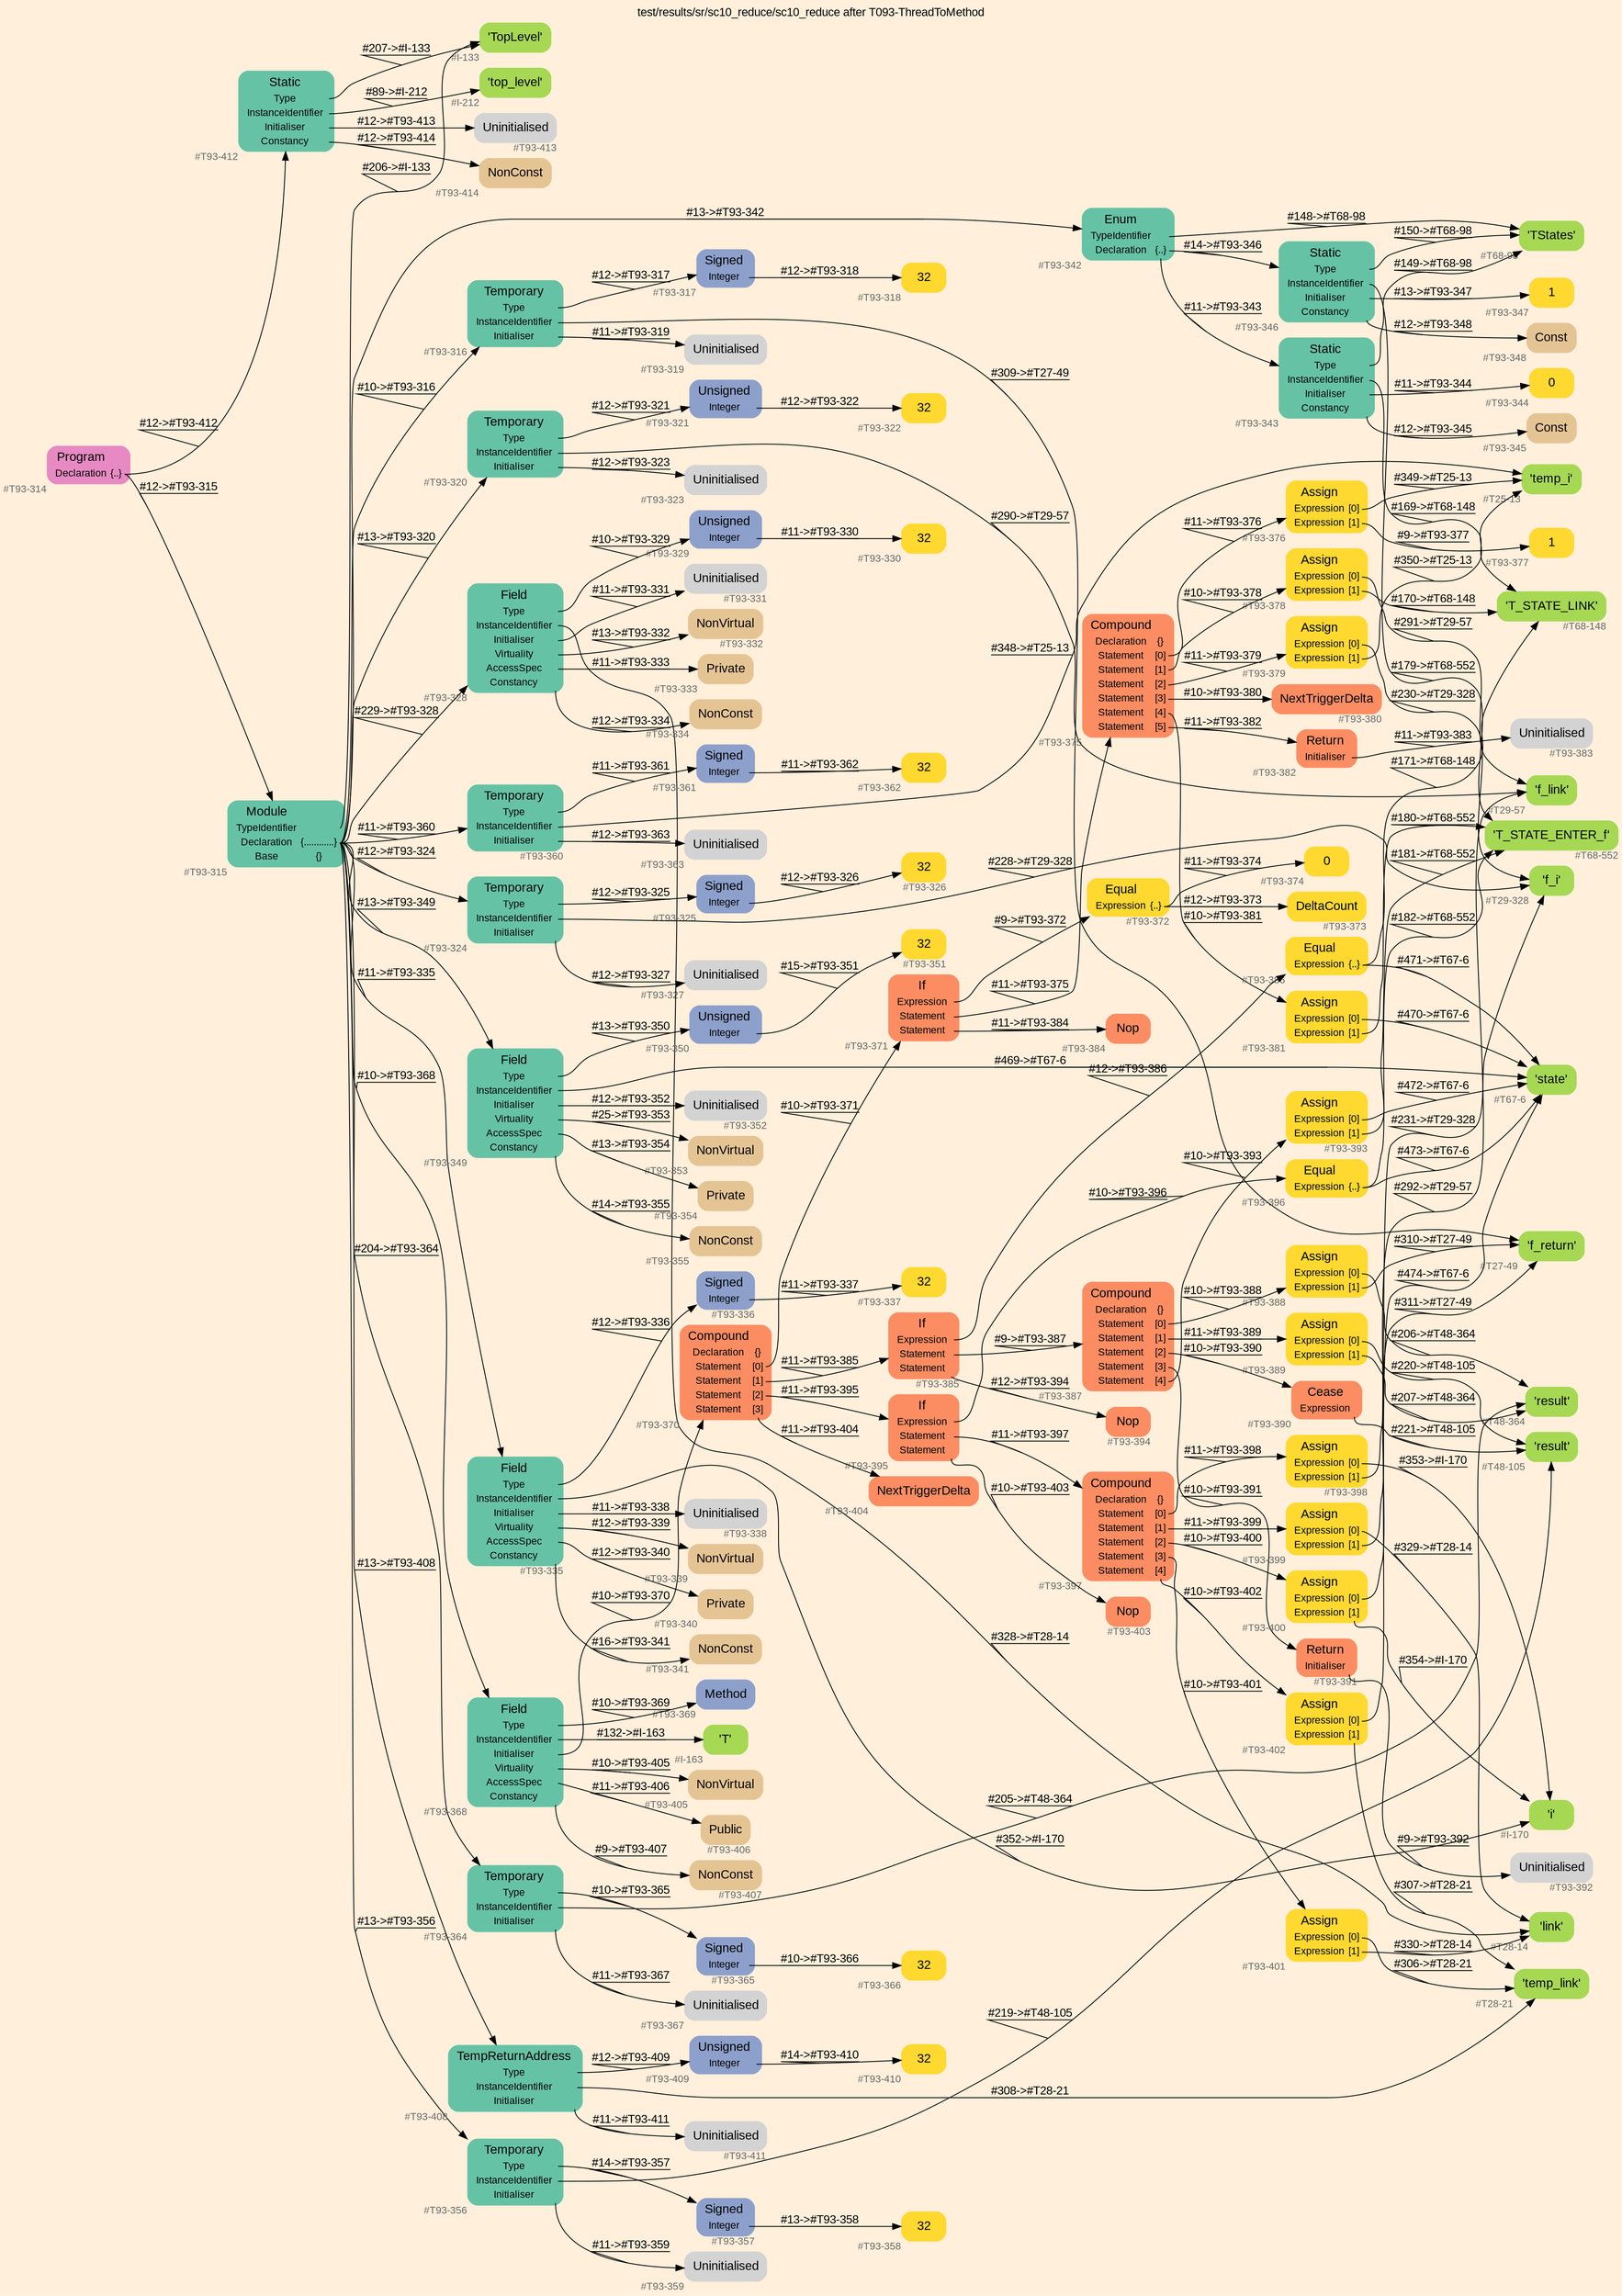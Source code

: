 digraph "test/results/sr/sc10_reduce/sc10_reduce after T093-ThreadToMethod" {
label = "test/results/sr/sc10_reduce/sc10_reduce after T093-ThreadToMethod"
labelloc = t
graph [
    rankdir = "LR"
    ranksep = 0.3
    bgcolor = antiquewhite1
    color = black
    fontcolor = black
    fontname = "Arial"
];
node [
    fontname = "Arial"
];
edge [
    fontname = "Arial"
];

// -------------------- node figure --------------------
// -------- block #T93-314 ----------
"#T93-314" [
    fillcolor = "/set28/4"
    xlabel = "#T93-314"
    fontsize = "12"
    fontcolor = grey40
    shape = "plaintext"
    label = <<TABLE BORDER="0" CELLBORDER="0" CELLSPACING="0">
     <TR><TD><FONT COLOR="black" POINT-SIZE="15">Program</FONT></TD></TR>
     <TR><TD><FONT COLOR="black" POINT-SIZE="12">Declaration</FONT></TD><TD PORT="port0"><FONT COLOR="black" POINT-SIZE="12">{..}</FONT></TD></TR>
    </TABLE>>
    style = "rounded,filled"
];

// -------- block #T93-315 ----------
"#T93-315" [
    fillcolor = "/set28/1"
    xlabel = "#T93-315"
    fontsize = "12"
    fontcolor = grey40
    shape = "plaintext"
    label = <<TABLE BORDER="0" CELLBORDER="0" CELLSPACING="0">
     <TR><TD><FONT COLOR="black" POINT-SIZE="15">Module</FONT></TD></TR>
     <TR><TD><FONT COLOR="black" POINT-SIZE="12">TypeIdentifier</FONT></TD><TD PORT="port0"></TD></TR>
     <TR><TD><FONT COLOR="black" POINT-SIZE="12">Declaration</FONT></TD><TD PORT="port1"><FONT COLOR="black" POINT-SIZE="12">{............}</FONT></TD></TR>
     <TR><TD><FONT COLOR="black" POINT-SIZE="12">Base</FONT></TD><TD PORT="port2"><FONT COLOR="black" POINT-SIZE="12">{}</FONT></TD></TR>
    </TABLE>>
    style = "rounded,filled"
];

// -------- block #I-133 ----------
"#I-133" [
    fillcolor = "/set28/5"
    xlabel = "#I-133"
    fontsize = "12"
    fontcolor = grey40
    shape = "plaintext"
    label = <<TABLE BORDER="0" CELLBORDER="0" CELLSPACING="0">
     <TR><TD><FONT COLOR="black" POINT-SIZE="15">'TopLevel'</FONT></TD></TR>
    </TABLE>>
    style = "rounded,filled"
];

// -------- block #T93-316 ----------
"#T93-316" [
    fillcolor = "/set28/1"
    xlabel = "#T93-316"
    fontsize = "12"
    fontcolor = grey40
    shape = "plaintext"
    label = <<TABLE BORDER="0" CELLBORDER="0" CELLSPACING="0">
     <TR><TD><FONT COLOR="black" POINT-SIZE="15">Temporary</FONT></TD></TR>
     <TR><TD><FONT COLOR="black" POINT-SIZE="12">Type</FONT></TD><TD PORT="port0"></TD></TR>
     <TR><TD><FONT COLOR="black" POINT-SIZE="12">InstanceIdentifier</FONT></TD><TD PORT="port1"></TD></TR>
     <TR><TD><FONT COLOR="black" POINT-SIZE="12">Initialiser</FONT></TD><TD PORT="port2"></TD></TR>
    </TABLE>>
    style = "rounded,filled"
];

// -------- block #T93-317 ----------
"#T93-317" [
    fillcolor = "/set28/3"
    xlabel = "#T93-317"
    fontsize = "12"
    fontcolor = grey40
    shape = "plaintext"
    label = <<TABLE BORDER="0" CELLBORDER="0" CELLSPACING="0">
     <TR><TD><FONT COLOR="black" POINT-SIZE="15">Signed</FONT></TD></TR>
     <TR><TD><FONT COLOR="black" POINT-SIZE="12">Integer</FONT></TD><TD PORT="port0"></TD></TR>
    </TABLE>>
    style = "rounded,filled"
];

// -------- block #T93-318 ----------
"#T93-318" [
    fillcolor = "/set28/6"
    xlabel = "#T93-318"
    fontsize = "12"
    fontcolor = grey40
    shape = "plaintext"
    label = <<TABLE BORDER="0" CELLBORDER="0" CELLSPACING="0">
     <TR><TD><FONT COLOR="black" POINT-SIZE="15">32</FONT></TD></TR>
    </TABLE>>
    style = "rounded,filled"
];

// -------- block #T27-49 ----------
"#T27-49" [
    fillcolor = "/set28/5"
    xlabel = "#T27-49"
    fontsize = "12"
    fontcolor = grey40
    shape = "plaintext"
    label = <<TABLE BORDER="0" CELLBORDER="0" CELLSPACING="0">
     <TR><TD><FONT COLOR="black" POINT-SIZE="15">'f_return'</FONT></TD></TR>
    </TABLE>>
    style = "rounded,filled"
];

// -------- block #T93-319 ----------
"#T93-319" [
    xlabel = "#T93-319"
    fontsize = "12"
    fontcolor = grey40
    shape = "plaintext"
    label = <<TABLE BORDER="0" CELLBORDER="0" CELLSPACING="0">
     <TR><TD><FONT COLOR="black" POINT-SIZE="15">Uninitialised</FONT></TD></TR>
    </TABLE>>
    style = "rounded,filled"
];

// -------- block #T93-320 ----------
"#T93-320" [
    fillcolor = "/set28/1"
    xlabel = "#T93-320"
    fontsize = "12"
    fontcolor = grey40
    shape = "plaintext"
    label = <<TABLE BORDER="0" CELLBORDER="0" CELLSPACING="0">
     <TR><TD><FONT COLOR="black" POINT-SIZE="15">Temporary</FONT></TD></TR>
     <TR><TD><FONT COLOR="black" POINT-SIZE="12">Type</FONT></TD><TD PORT="port0"></TD></TR>
     <TR><TD><FONT COLOR="black" POINT-SIZE="12">InstanceIdentifier</FONT></TD><TD PORT="port1"></TD></TR>
     <TR><TD><FONT COLOR="black" POINT-SIZE="12">Initialiser</FONT></TD><TD PORT="port2"></TD></TR>
    </TABLE>>
    style = "rounded,filled"
];

// -------- block #T93-321 ----------
"#T93-321" [
    fillcolor = "/set28/3"
    xlabel = "#T93-321"
    fontsize = "12"
    fontcolor = grey40
    shape = "plaintext"
    label = <<TABLE BORDER="0" CELLBORDER="0" CELLSPACING="0">
     <TR><TD><FONT COLOR="black" POINT-SIZE="15">Unsigned</FONT></TD></TR>
     <TR><TD><FONT COLOR="black" POINT-SIZE="12">Integer</FONT></TD><TD PORT="port0"></TD></TR>
    </TABLE>>
    style = "rounded,filled"
];

// -------- block #T93-322 ----------
"#T93-322" [
    fillcolor = "/set28/6"
    xlabel = "#T93-322"
    fontsize = "12"
    fontcolor = grey40
    shape = "plaintext"
    label = <<TABLE BORDER="0" CELLBORDER="0" CELLSPACING="0">
     <TR><TD><FONT COLOR="black" POINT-SIZE="15">32</FONT></TD></TR>
    </TABLE>>
    style = "rounded,filled"
];

// -------- block #T29-57 ----------
"#T29-57" [
    fillcolor = "/set28/5"
    xlabel = "#T29-57"
    fontsize = "12"
    fontcolor = grey40
    shape = "plaintext"
    label = <<TABLE BORDER="0" CELLBORDER="0" CELLSPACING="0">
     <TR><TD><FONT COLOR="black" POINT-SIZE="15">'f_link'</FONT></TD></TR>
    </TABLE>>
    style = "rounded,filled"
];

// -------- block #T93-323 ----------
"#T93-323" [
    xlabel = "#T93-323"
    fontsize = "12"
    fontcolor = grey40
    shape = "plaintext"
    label = <<TABLE BORDER="0" CELLBORDER="0" CELLSPACING="0">
     <TR><TD><FONT COLOR="black" POINT-SIZE="15">Uninitialised</FONT></TD></TR>
    </TABLE>>
    style = "rounded,filled"
];

// -------- block #T93-324 ----------
"#T93-324" [
    fillcolor = "/set28/1"
    xlabel = "#T93-324"
    fontsize = "12"
    fontcolor = grey40
    shape = "plaintext"
    label = <<TABLE BORDER="0" CELLBORDER="0" CELLSPACING="0">
     <TR><TD><FONT COLOR="black" POINT-SIZE="15">Temporary</FONT></TD></TR>
     <TR><TD><FONT COLOR="black" POINT-SIZE="12">Type</FONT></TD><TD PORT="port0"></TD></TR>
     <TR><TD><FONT COLOR="black" POINT-SIZE="12">InstanceIdentifier</FONT></TD><TD PORT="port1"></TD></TR>
     <TR><TD><FONT COLOR="black" POINT-SIZE="12">Initialiser</FONT></TD><TD PORT="port2"></TD></TR>
    </TABLE>>
    style = "rounded,filled"
];

// -------- block #T93-325 ----------
"#T93-325" [
    fillcolor = "/set28/3"
    xlabel = "#T93-325"
    fontsize = "12"
    fontcolor = grey40
    shape = "plaintext"
    label = <<TABLE BORDER="0" CELLBORDER="0" CELLSPACING="0">
     <TR><TD><FONT COLOR="black" POINT-SIZE="15">Signed</FONT></TD></TR>
     <TR><TD><FONT COLOR="black" POINT-SIZE="12">Integer</FONT></TD><TD PORT="port0"></TD></TR>
    </TABLE>>
    style = "rounded,filled"
];

// -------- block #T93-326 ----------
"#T93-326" [
    fillcolor = "/set28/6"
    xlabel = "#T93-326"
    fontsize = "12"
    fontcolor = grey40
    shape = "plaintext"
    label = <<TABLE BORDER="0" CELLBORDER="0" CELLSPACING="0">
     <TR><TD><FONT COLOR="black" POINT-SIZE="15">32</FONT></TD></TR>
    </TABLE>>
    style = "rounded,filled"
];

// -------- block #T29-328 ----------
"#T29-328" [
    fillcolor = "/set28/5"
    xlabel = "#T29-328"
    fontsize = "12"
    fontcolor = grey40
    shape = "plaintext"
    label = <<TABLE BORDER="0" CELLBORDER="0" CELLSPACING="0">
     <TR><TD><FONT COLOR="black" POINT-SIZE="15">'f_i'</FONT></TD></TR>
    </TABLE>>
    style = "rounded,filled"
];

// -------- block #T93-327 ----------
"#T93-327" [
    xlabel = "#T93-327"
    fontsize = "12"
    fontcolor = grey40
    shape = "plaintext"
    label = <<TABLE BORDER="0" CELLBORDER="0" CELLSPACING="0">
     <TR><TD><FONT COLOR="black" POINT-SIZE="15">Uninitialised</FONT></TD></TR>
    </TABLE>>
    style = "rounded,filled"
];

// -------- block #T93-328 ----------
"#T93-328" [
    fillcolor = "/set28/1"
    xlabel = "#T93-328"
    fontsize = "12"
    fontcolor = grey40
    shape = "plaintext"
    label = <<TABLE BORDER="0" CELLBORDER="0" CELLSPACING="0">
     <TR><TD><FONT COLOR="black" POINT-SIZE="15">Field</FONT></TD></TR>
     <TR><TD><FONT COLOR="black" POINT-SIZE="12">Type</FONT></TD><TD PORT="port0"></TD></TR>
     <TR><TD><FONT COLOR="black" POINT-SIZE="12">InstanceIdentifier</FONT></TD><TD PORT="port1"></TD></TR>
     <TR><TD><FONT COLOR="black" POINT-SIZE="12">Initialiser</FONT></TD><TD PORT="port2"></TD></TR>
     <TR><TD><FONT COLOR="black" POINT-SIZE="12">Virtuality</FONT></TD><TD PORT="port3"></TD></TR>
     <TR><TD><FONT COLOR="black" POINT-SIZE="12">AccessSpec</FONT></TD><TD PORT="port4"></TD></TR>
     <TR><TD><FONT COLOR="black" POINT-SIZE="12">Constancy</FONT></TD><TD PORT="port5"></TD></TR>
    </TABLE>>
    style = "rounded,filled"
];

// -------- block #T93-329 ----------
"#T93-329" [
    fillcolor = "/set28/3"
    xlabel = "#T93-329"
    fontsize = "12"
    fontcolor = grey40
    shape = "plaintext"
    label = <<TABLE BORDER="0" CELLBORDER="0" CELLSPACING="0">
     <TR><TD><FONT COLOR="black" POINT-SIZE="15">Unsigned</FONT></TD></TR>
     <TR><TD><FONT COLOR="black" POINT-SIZE="12">Integer</FONT></TD><TD PORT="port0"></TD></TR>
    </TABLE>>
    style = "rounded,filled"
];

// -------- block #T93-330 ----------
"#T93-330" [
    fillcolor = "/set28/6"
    xlabel = "#T93-330"
    fontsize = "12"
    fontcolor = grey40
    shape = "plaintext"
    label = <<TABLE BORDER="0" CELLBORDER="0" CELLSPACING="0">
     <TR><TD><FONT COLOR="black" POINT-SIZE="15">32</FONT></TD></TR>
    </TABLE>>
    style = "rounded,filled"
];

// -------- block #T28-14 ----------
"#T28-14" [
    fillcolor = "/set28/5"
    xlabel = "#T28-14"
    fontsize = "12"
    fontcolor = grey40
    shape = "plaintext"
    label = <<TABLE BORDER="0" CELLBORDER="0" CELLSPACING="0">
     <TR><TD><FONT COLOR="black" POINT-SIZE="15">'link'</FONT></TD></TR>
    </TABLE>>
    style = "rounded,filled"
];

// -------- block #T93-331 ----------
"#T93-331" [
    xlabel = "#T93-331"
    fontsize = "12"
    fontcolor = grey40
    shape = "plaintext"
    label = <<TABLE BORDER="0" CELLBORDER="0" CELLSPACING="0">
     <TR><TD><FONT COLOR="black" POINT-SIZE="15">Uninitialised</FONT></TD></TR>
    </TABLE>>
    style = "rounded,filled"
];

// -------- block #T93-332 ----------
"#T93-332" [
    fillcolor = "/set28/7"
    xlabel = "#T93-332"
    fontsize = "12"
    fontcolor = grey40
    shape = "plaintext"
    label = <<TABLE BORDER="0" CELLBORDER="0" CELLSPACING="0">
     <TR><TD><FONT COLOR="black" POINT-SIZE="15">NonVirtual</FONT></TD></TR>
    </TABLE>>
    style = "rounded,filled"
];

// -------- block #T93-333 ----------
"#T93-333" [
    fillcolor = "/set28/7"
    xlabel = "#T93-333"
    fontsize = "12"
    fontcolor = grey40
    shape = "plaintext"
    label = <<TABLE BORDER="0" CELLBORDER="0" CELLSPACING="0">
     <TR><TD><FONT COLOR="black" POINT-SIZE="15">Private</FONT></TD></TR>
    </TABLE>>
    style = "rounded,filled"
];

// -------- block #T93-334 ----------
"#T93-334" [
    fillcolor = "/set28/7"
    xlabel = "#T93-334"
    fontsize = "12"
    fontcolor = grey40
    shape = "plaintext"
    label = <<TABLE BORDER="0" CELLBORDER="0" CELLSPACING="0">
     <TR><TD><FONT COLOR="black" POINT-SIZE="15">NonConst</FONT></TD></TR>
    </TABLE>>
    style = "rounded,filled"
];

// -------- block #T93-335 ----------
"#T93-335" [
    fillcolor = "/set28/1"
    xlabel = "#T93-335"
    fontsize = "12"
    fontcolor = grey40
    shape = "plaintext"
    label = <<TABLE BORDER="0" CELLBORDER="0" CELLSPACING="0">
     <TR><TD><FONT COLOR="black" POINT-SIZE="15">Field</FONT></TD></TR>
     <TR><TD><FONT COLOR="black" POINT-SIZE="12">Type</FONT></TD><TD PORT="port0"></TD></TR>
     <TR><TD><FONT COLOR="black" POINT-SIZE="12">InstanceIdentifier</FONT></TD><TD PORT="port1"></TD></TR>
     <TR><TD><FONT COLOR="black" POINT-SIZE="12">Initialiser</FONT></TD><TD PORT="port2"></TD></TR>
     <TR><TD><FONT COLOR="black" POINT-SIZE="12">Virtuality</FONT></TD><TD PORT="port3"></TD></TR>
     <TR><TD><FONT COLOR="black" POINT-SIZE="12">AccessSpec</FONT></TD><TD PORT="port4"></TD></TR>
     <TR><TD><FONT COLOR="black" POINT-SIZE="12">Constancy</FONT></TD><TD PORT="port5"></TD></TR>
    </TABLE>>
    style = "rounded,filled"
];

// -------- block #T93-336 ----------
"#T93-336" [
    fillcolor = "/set28/3"
    xlabel = "#T93-336"
    fontsize = "12"
    fontcolor = grey40
    shape = "plaintext"
    label = <<TABLE BORDER="0" CELLBORDER="0" CELLSPACING="0">
     <TR><TD><FONT COLOR="black" POINT-SIZE="15">Signed</FONT></TD></TR>
     <TR><TD><FONT COLOR="black" POINT-SIZE="12">Integer</FONT></TD><TD PORT="port0"></TD></TR>
    </TABLE>>
    style = "rounded,filled"
];

// -------- block #T93-337 ----------
"#T93-337" [
    fillcolor = "/set28/6"
    xlabel = "#T93-337"
    fontsize = "12"
    fontcolor = grey40
    shape = "plaintext"
    label = <<TABLE BORDER="0" CELLBORDER="0" CELLSPACING="0">
     <TR><TD><FONT COLOR="black" POINT-SIZE="15">32</FONT></TD></TR>
    </TABLE>>
    style = "rounded,filled"
];

// -------- block #I-170 ----------
"#I-170" [
    fillcolor = "/set28/5"
    xlabel = "#I-170"
    fontsize = "12"
    fontcolor = grey40
    shape = "plaintext"
    label = <<TABLE BORDER="0" CELLBORDER="0" CELLSPACING="0">
     <TR><TD><FONT COLOR="black" POINT-SIZE="15">'i'</FONT></TD></TR>
    </TABLE>>
    style = "rounded,filled"
];

// -------- block #T93-338 ----------
"#T93-338" [
    xlabel = "#T93-338"
    fontsize = "12"
    fontcolor = grey40
    shape = "plaintext"
    label = <<TABLE BORDER="0" CELLBORDER="0" CELLSPACING="0">
     <TR><TD><FONT COLOR="black" POINT-SIZE="15">Uninitialised</FONT></TD></TR>
    </TABLE>>
    style = "rounded,filled"
];

// -------- block #T93-339 ----------
"#T93-339" [
    fillcolor = "/set28/7"
    xlabel = "#T93-339"
    fontsize = "12"
    fontcolor = grey40
    shape = "plaintext"
    label = <<TABLE BORDER="0" CELLBORDER="0" CELLSPACING="0">
     <TR><TD><FONT COLOR="black" POINT-SIZE="15">NonVirtual</FONT></TD></TR>
    </TABLE>>
    style = "rounded,filled"
];

// -------- block #T93-340 ----------
"#T93-340" [
    fillcolor = "/set28/7"
    xlabel = "#T93-340"
    fontsize = "12"
    fontcolor = grey40
    shape = "plaintext"
    label = <<TABLE BORDER="0" CELLBORDER="0" CELLSPACING="0">
     <TR><TD><FONT COLOR="black" POINT-SIZE="15">Private</FONT></TD></TR>
    </TABLE>>
    style = "rounded,filled"
];

// -------- block #T93-341 ----------
"#T93-341" [
    fillcolor = "/set28/7"
    xlabel = "#T93-341"
    fontsize = "12"
    fontcolor = grey40
    shape = "plaintext"
    label = <<TABLE BORDER="0" CELLBORDER="0" CELLSPACING="0">
     <TR><TD><FONT COLOR="black" POINT-SIZE="15">NonConst</FONT></TD></TR>
    </TABLE>>
    style = "rounded,filled"
];

// -------- block #T93-342 ----------
"#T93-342" [
    fillcolor = "/set28/1"
    xlabel = "#T93-342"
    fontsize = "12"
    fontcolor = grey40
    shape = "plaintext"
    label = <<TABLE BORDER="0" CELLBORDER="0" CELLSPACING="0">
     <TR><TD><FONT COLOR="black" POINT-SIZE="15">Enum</FONT></TD></TR>
     <TR><TD><FONT COLOR="black" POINT-SIZE="12">TypeIdentifier</FONT></TD><TD PORT="port0"></TD></TR>
     <TR><TD><FONT COLOR="black" POINT-SIZE="12">Declaration</FONT></TD><TD PORT="port1"><FONT COLOR="black" POINT-SIZE="12">{..}</FONT></TD></TR>
    </TABLE>>
    style = "rounded,filled"
];

// -------- block #T68-98 ----------
"#T68-98" [
    fillcolor = "/set28/5"
    xlabel = "#T68-98"
    fontsize = "12"
    fontcolor = grey40
    shape = "plaintext"
    label = <<TABLE BORDER="0" CELLBORDER="0" CELLSPACING="0">
     <TR><TD><FONT COLOR="black" POINT-SIZE="15">'TStates'</FONT></TD></TR>
    </TABLE>>
    style = "rounded,filled"
];

// -------- block #T93-343 ----------
"#T93-343" [
    fillcolor = "/set28/1"
    xlabel = "#T93-343"
    fontsize = "12"
    fontcolor = grey40
    shape = "plaintext"
    label = <<TABLE BORDER="0" CELLBORDER="0" CELLSPACING="0">
     <TR><TD><FONT COLOR="black" POINT-SIZE="15">Static</FONT></TD></TR>
     <TR><TD><FONT COLOR="black" POINT-SIZE="12">Type</FONT></TD><TD PORT="port0"></TD></TR>
     <TR><TD><FONT COLOR="black" POINT-SIZE="12">InstanceIdentifier</FONT></TD><TD PORT="port1"></TD></TR>
     <TR><TD><FONT COLOR="black" POINT-SIZE="12">Initialiser</FONT></TD><TD PORT="port2"></TD></TR>
     <TR><TD><FONT COLOR="black" POINT-SIZE="12">Constancy</FONT></TD><TD PORT="port3"></TD></TR>
    </TABLE>>
    style = "rounded,filled"
];

// -------- block #T68-148 ----------
"#T68-148" [
    fillcolor = "/set28/5"
    xlabel = "#T68-148"
    fontsize = "12"
    fontcolor = grey40
    shape = "plaintext"
    label = <<TABLE BORDER="0" CELLBORDER="0" CELLSPACING="0">
     <TR><TD><FONT COLOR="black" POINT-SIZE="15">'T_STATE_LINK'</FONT></TD></TR>
    </TABLE>>
    style = "rounded,filled"
];

// -------- block #T93-344 ----------
"#T93-344" [
    fillcolor = "/set28/6"
    xlabel = "#T93-344"
    fontsize = "12"
    fontcolor = grey40
    shape = "plaintext"
    label = <<TABLE BORDER="0" CELLBORDER="0" CELLSPACING="0">
     <TR><TD><FONT COLOR="black" POINT-SIZE="15">0</FONT></TD></TR>
    </TABLE>>
    style = "rounded,filled"
];

// -------- block #T93-345 ----------
"#T93-345" [
    fillcolor = "/set28/7"
    xlabel = "#T93-345"
    fontsize = "12"
    fontcolor = grey40
    shape = "plaintext"
    label = <<TABLE BORDER="0" CELLBORDER="0" CELLSPACING="0">
     <TR><TD><FONT COLOR="black" POINT-SIZE="15">Const</FONT></TD></TR>
    </TABLE>>
    style = "rounded,filled"
];

// -------- block #T93-346 ----------
"#T93-346" [
    fillcolor = "/set28/1"
    xlabel = "#T93-346"
    fontsize = "12"
    fontcolor = grey40
    shape = "plaintext"
    label = <<TABLE BORDER="0" CELLBORDER="0" CELLSPACING="0">
     <TR><TD><FONT COLOR="black" POINT-SIZE="15">Static</FONT></TD></TR>
     <TR><TD><FONT COLOR="black" POINT-SIZE="12">Type</FONT></TD><TD PORT="port0"></TD></TR>
     <TR><TD><FONT COLOR="black" POINT-SIZE="12">InstanceIdentifier</FONT></TD><TD PORT="port1"></TD></TR>
     <TR><TD><FONT COLOR="black" POINT-SIZE="12">Initialiser</FONT></TD><TD PORT="port2"></TD></TR>
     <TR><TD><FONT COLOR="black" POINT-SIZE="12">Constancy</FONT></TD><TD PORT="port3"></TD></TR>
    </TABLE>>
    style = "rounded,filled"
];

// -------- block #T68-552 ----------
"#T68-552" [
    fillcolor = "/set28/5"
    xlabel = "#T68-552"
    fontsize = "12"
    fontcolor = grey40
    shape = "plaintext"
    label = <<TABLE BORDER="0" CELLBORDER="0" CELLSPACING="0">
     <TR><TD><FONT COLOR="black" POINT-SIZE="15">'T_STATE_ENTER_f'</FONT></TD></TR>
    </TABLE>>
    style = "rounded,filled"
];

// -------- block #T93-347 ----------
"#T93-347" [
    fillcolor = "/set28/6"
    xlabel = "#T93-347"
    fontsize = "12"
    fontcolor = grey40
    shape = "plaintext"
    label = <<TABLE BORDER="0" CELLBORDER="0" CELLSPACING="0">
     <TR><TD><FONT COLOR="black" POINT-SIZE="15">1</FONT></TD></TR>
    </TABLE>>
    style = "rounded,filled"
];

// -------- block #T93-348 ----------
"#T93-348" [
    fillcolor = "/set28/7"
    xlabel = "#T93-348"
    fontsize = "12"
    fontcolor = grey40
    shape = "plaintext"
    label = <<TABLE BORDER="0" CELLBORDER="0" CELLSPACING="0">
     <TR><TD><FONT COLOR="black" POINT-SIZE="15">Const</FONT></TD></TR>
    </TABLE>>
    style = "rounded,filled"
];

// -------- block #T93-349 ----------
"#T93-349" [
    fillcolor = "/set28/1"
    xlabel = "#T93-349"
    fontsize = "12"
    fontcolor = grey40
    shape = "plaintext"
    label = <<TABLE BORDER="0" CELLBORDER="0" CELLSPACING="0">
     <TR><TD><FONT COLOR="black" POINT-SIZE="15">Field</FONT></TD></TR>
     <TR><TD><FONT COLOR="black" POINT-SIZE="12">Type</FONT></TD><TD PORT="port0"></TD></TR>
     <TR><TD><FONT COLOR="black" POINT-SIZE="12">InstanceIdentifier</FONT></TD><TD PORT="port1"></TD></TR>
     <TR><TD><FONT COLOR="black" POINT-SIZE="12">Initialiser</FONT></TD><TD PORT="port2"></TD></TR>
     <TR><TD><FONT COLOR="black" POINT-SIZE="12">Virtuality</FONT></TD><TD PORT="port3"></TD></TR>
     <TR><TD><FONT COLOR="black" POINT-SIZE="12">AccessSpec</FONT></TD><TD PORT="port4"></TD></TR>
     <TR><TD><FONT COLOR="black" POINT-SIZE="12">Constancy</FONT></TD><TD PORT="port5"></TD></TR>
    </TABLE>>
    style = "rounded,filled"
];

// -------- block #T93-350 ----------
"#T93-350" [
    fillcolor = "/set28/3"
    xlabel = "#T93-350"
    fontsize = "12"
    fontcolor = grey40
    shape = "plaintext"
    label = <<TABLE BORDER="0" CELLBORDER="0" CELLSPACING="0">
     <TR><TD><FONT COLOR="black" POINT-SIZE="15">Unsigned</FONT></TD></TR>
     <TR><TD><FONT COLOR="black" POINT-SIZE="12">Integer</FONT></TD><TD PORT="port0"></TD></TR>
    </TABLE>>
    style = "rounded,filled"
];

// -------- block #T93-351 ----------
"#T93-351" [
    fillcolor = "/set28/6"
    xlabel = "#T93-351"
    fontsize = "12"
    fontcolor = grey40
    shape = "plaintext"
    label = <<TABLE BORDER="0" CELLBORDER="0" CELLSPACING="0">
     <TR><TD><FONT COLOR="black" POINT-SIZE="15">32</FONT></TD></TR>
    </TABLE>>
    style = "rounded,filled"
];

// -------- block #T67-6 ----------
"#T67-6" [
    fillcolor = "/set28/5"
    xlabel = "#T67-6"
    fontsize = "12"
    fontcolor = grey40
    shape = "plaintext"
    label = <<TABLE BORDER="0" CELLBORDER="0" CELLSPACING="0">
     <TR><TD><FONT COLOR="black" POINT-SIZE="15">'state'</FONT></TD></TR>
    </TABLE>>
    style = "rounded,filled"
];

// -------- block #T93-352 ----------
"#T93-352" [
    xlabel = "#T93-352"
    fontsize = "12"
    fontcolor = grey40
    shape = "plaintext"
    label = <<TABLE BORDER="0" CELLBORDER="0" CELLSPACING="0">
     <TR><TD><FONT COLOR="black" POINT-SIZE="15">Uninitialised</FONT></TD></TR>
    </TABLE>>
    style = "rounded,filled"
];

// -------- block #T93-353 ----------
"#T93-353" [
    fillcolor = "/set28/7"
    xlabel = "#T93-353"
    fontsize = "12"
    fontcolor = grey40
    shape = "plaintext"
    label = <<TABLE BORDER="0" CELLBORDER="0" CELLSPACING="0">
     <TR><TD><FONT COLOR="black" POINT-SIZE="15">NonVirtual</FONT></TD></TR>
    </TABLE>>
    style = "rounded,filled"
];

// -------- block #T93-354 ----------
"#T93-354" [
    fillcolor = "/set28/7"
    xlabel = "#T93-354"
    fontsize = "12"
    fontcolor = grey40
    shape = "plaintext"
    label = <<TABLE BORDER="0" CELLBORDER="0" CELLSPACING="0">
     <TR><TD><FONT COLOR="black" POINT-SIZE="15">Private</FONT></TD></TR>
    </TABLE>>
    style = "rounded,filled"
];

// -------- block #T93-355 ----------
"#T93-355" [
    fillcolor = "/set28/7"
    xlabel = "#T93-355"
    fontsize = "12"
    fontcolor = grey40
    shape = "plaintext"
    label = <<TABLE BORDER="0" CELLBORDER="0" CELLSPACING="0">
     <TR><TD><FONT COLOR="black" POINT-SIZE="15">NonConst</FONT></TD></TR>
    </TABLE>>
    style = "rounded,filled"
];

// -------- block #T93-356 ----------
"#T93-356" [
    fillcolor = "/set28/1"
    xlabel = "#T93-356"
    fontsize = "12"
    fontcolor = grey40
    shape = "plaintext"
    label = <<TABLE BORDER="0" CELLBORDER="0" CELLSPACING="0">
     <TR><TD><FONT COLOR="black" POINT-SIZE="15">Temporary</FONT></TD></TR>
     <TR><TD><FONT COLOR="black" POINT-SIZE="12">Type</FONT></TD><TD PORT="port0"></TD></TR>
     <TR><TD><FONT COLOR="black" POINT-SIZE="12">InstanceIdentifier</FONT></TD><TD PORT="port1"></TD></TR>
     <TR><TD><FONT COLOR="black" POINT-SIZE="12">Initialiser</FONT></TD><TD PORT="port2"></TD></TR>
    </TABLE>>
    style = "rounded,filled"
];

// -------- block #T93-357 ----------
"#T93-357" [
    fillcolor = "/set28/3"
    xlabel = "#T93-357"
    fontsize = "12"
    fontcolor = grey40
    shape = "plaintext"
    label = <<TABLE BORDER="0" CELLBORDER="0" CELLSPACING="0">
     <TR><TD><FONT COLOR="black" POINT-SIZE="15">Signed</FONT></TD></TR>
     <TR><TD><FONT COLOR="black" POINT-SIZE="12">Integer</FONT></TD><TD PORT="port0"></TD></TR>
    </TABLE>>
    style = "rounded,filled"
];

// -------- block #T93-358 ----------
"#T93-358" [
    fillcolor = "/set28/6"
    xlabel = "#T93-358"
    fontsize = "12"
    fontcolor = grey40
    shape = "plaintext"
    label = <<TABLE BORDER="0" CELLBORDER="0" CELLSPACING="0">
     <TR><TD><FONT COLOR="black" POINT-SIZE="15">32</FONT></TD></TR>
    </TABLE>>
    style = "rounded,filled"
];

// -------- block #T48-105 ----------
"#T48-105" [
    fillcolor = "/set28/5"
    xlabel = "#T48-105"
    fontsize = "12"
    fontcolor = grey40
    shape = "plaintext"
    label = <<TABLE BORDER="0" CELLBORDER="0" CELLSPACING="0">
     <TR><TD><FONT COLOR="black" POINT-SIZE="15">'result'</FONT></TD></TR>
    </TABLE>>
    style = "rounded,filled"
];

// -------- block #T93-359 ----------
"#T93-359" [
    xlabel = "#T93-359"
    fontsize = "12"
    fontcolor = grey40
    shape = "plaintext"
    label = <<TABLE BORDER="0" CELLBORDER="0" CELLSPACING="0">
     <TR><TD><FONT COLOR="black" POINT-SIZE="15">Uninitialised</FONT></TD></TR>
    </TABLE>>
    style = "rounded,filled"
];

// -------- block #T93-360 ----------
"#T93-360" [
    fillcolor = "/set28/1"
    xlabel = "#T93-360"
    fontsize = "12"
    fontcolor = grey40
    shape = "plaintext"
    label = <<TABLE BORDER="0" CELLBORDER="0" CELLSPACING="0">
     <TR><TD><FONT COLOR="black" POINT-SIZE="15">Temporary</FONT></TD></TR>
     <TR><TD><FONT COLOR="black" POINT-SIZE="12">Type</FONT></TD><TD PORT="port0"></TD></TR>
     <TR><TD><FONT COLOR="black" POINT-SIZE="12">InstanceIdentifier</FONT></TD><TD PORT="port1"></TD></TR>
     <TR><TD><FONT COLOR="black" POINT-SIZE="12">Initialiser</FONT></TD><TD PORT="port2"></TD></TR>
    </TABLE>>
    style = "rounded,filled"
];

// -------- block #T93-361 ----------
"#T93-361" [
    fillcolor = "/set28/3"
    xlabel = "#T93-361"
    fontsize = "12"
    fontcolor = grey40
    shape = "plaintext"
    label = <<TABLE BORDER="0" CELLBORDER="0" CELLSPACING="0">
     <TR><TD><FONT COLOR="black" POINT-SIZE="15">Signed</FONT></TD></TR>
     <TR><TD><FONT COLOR="black" POINT-SIZE="12">Integer</FONT></TD><TD PORT="port0"></TD></TR>
    </TABLE>>
    style = "rounded,filled"
];

// -------- block #T93-362 ----------
"#T93-362" [
    fillcolor = "/set28/6"
    xlabel = "#T93-362"
    fontsize = "12"
    fontcolor = grey40
    shape = "plaintext"
    label = <<TABLE BORDER="0" CELLBORDER="0" CELLSPACING="0">
     <TR><TD><FONT COLOR="black" POINT-SIZE="15">32</FONT></TD></TR>
    </TABLE>>
    style = "rounded,filled"
];

// -------- block #T25-13 ----------
"#T25-13" [
    fillcolor = "/set28/5"
    xlabel = "#T25-13"
    fontsize = "12"
    fontcolor = grey40
    shape = "plaintext"
    label = <<TABLE BORDER="0" CELLBORDER="0" CELLSPACING="0">
     <TR><TD><FONT COLOR="black" POINT-SIZE="15">'temp_i'</FONT></TD></TR>
    </TABLE>>
    style = "rounded,filled"
];

// -------- block #T93-363 ----------
"#T93-363" [
    xlabel = "#T93-363"
    fontsize = "12"
    fontcolor = grey40
    shape = "plaintext"
    label = <<TABLE BORDER="0" CELLBORDER="0" CELLSPACING="0">
     <TR><TD><FONT COLOR="black" POINT-SIZE="15">Uninitialised</FONT></TD></TR>
    </TABLE>>
    style = "rounded,filled"
];

// -------- block #T93-364 ----------
"#T93-364" [
    fillcolor = "/set28/1"
    xlabel = "#T93-364"
    fontsize = "12"
    fontcolor = grey40
    shape = "plaintext"
    label = <<TABLE BORDER="0" CELLBORDER="0" CELLSPACING="0">
     <TR><TD><FONT COLOR="black" POINT-SIZE="15">Temporary</FONT></TD></TR>
     <TR><TD><FONT COLOR="black" POINT-SIZE="12">Type</FONT></TD><TD PORT="port0"></TD></TR>
     <TR><TD><FONT COLOR="black" POINT-SIZE="12">InstanceIdentifier</FONT></TD><TD PORT="port1"></TD></TR>
     <TR><TD><FONT COLOR="black" POINT-SIZE="12">Initialiser</FONT></TD><TD PORT="port2"></TD></TR>
    </TABLE>>
    style = "rounded,filled"
];

// -------- block #T93-365 ----------
"#T93-365" [
    fillcolor = "/set28/3"
    xlabel = "#T93-365"
    fontsize = "12"
    fontcolor = grey40
    shape = "plaintext"
    label = <<TABLE BORDER="0" CELLBORDER="0" CELLSPACING="0">
     <TR><TD><FONT COLOR="black" POINT-SIZE="15">Signed</FONT></TD></TR>
     <TR><TD><FONT COLOR="black" POINT-SIZE="12">Integer</FONT></TD><TD PORT="port0"></TD></TR>
    </TABLE>>
    style = "rounded,filled"
];

// -------- block #T93-366 ----------
"#T93-366" [
    fillcolor = "/set28/6"
    xlabel = "#T93-366"
    fontsize = "12"
    fontcolor = grey40
    shape = "plaintext"
    label = <<TABLE BORDER="0" CELLBORDER="0" CELLSPACING="0">
     <TR><TD><FONT COLOR="black" POINT-SIZE="15">32</FONT></TD></TR>
    </TABLE>>
    style = "rounded,filled"
];

// -------- block #T48-364 ----------
"#T48-364" [
    fillcolor = "/set28/5"
    xlabel = "#T48-364"
    fontsize = "12"
    fontcolor = grey40
    shape = "plaintext"
    label = <<TABLE BORDER="0" CELLBORDER="0" CELLSPACING="0">
     <TR><TD><FONT COLOR="black" POINT-SIZE="15">'result'</FONT></TD></TR>
    </TABLE>>
    style = "rounded,filled"
];

// -------- block #T93-367 ----------
"#T93-367" [
    xlabel = "#T93-367"
    fontsize = "12"
    fontcolor = grey40
    shape = "plaintext"
    label = <<TABLE BORDER="0" CELLBORDER="0" CELLSPACING="0">
     <TR><TD><FONT COLOR="black" POINT-SIZE="15">Uninitialised</FONT></TD></TR>
    </TABLE>>
    style = "rounded,filled"
];

// -------- block #T93-368 ----------
"#T93-368" [
    fillcolor = "/set28/1"
    xlabel = "#T93-368"
    fontsize = "12"
    fontcolor = grey40
    shape = "plaintext"
    label = <<TABLE BORDER="0" CELLBORDER="0" CELLSPACING="0">
     <TR><TD><FONT COLOR="black" POINT-SIZE="15">Field</FONT></TD></TR>
     <TR><TD><FONT COLOR="black" POINT-SIZE="12">Type</FONT></TD><TD PORT="port0"></TD></TR>
     <TR><TD><FONT COLOR="black" POINT-SIZE="12">InstanceIdentifier</FONT></TD><TD PORT="port1"></TD></TR>
     <TR><TD><FONT COLOR="black" POINT-SIZE="12">Initialiser</FONT></TD><TD PORT="port2"></TD></TR>
     <TR><TD><FONT COLOR="black" POINT-SIZE="12">Virtuality</FONT></TD><TD PORT="port3"></TD></TR>
     <TR><TD><FONT COLOR="black" POINT-SIZE="12">AccessSpec</FONT></TD><TD PORT="port4"></TD></TR>
     <TR><TD><FONT COLOR="black" POINT-SIZE="12">Constancy</FONT></TD><TD PORT="port5"></TD></TR>
    </TABLE>>
    style = "rounded,filled"
];

// -------- block #T93-369 ----------
"#T93-369" [
    fillcolor = "/set28/3"
    xlabel = "#T93-369"
    fontsize = "12"
    fontcolor = grey40
    shape = "plaintext"
    label = <<TABLE BORDER="0" CELLBORDER="0" CELLSPACING="0">
     <TR><TD><FONT COLOR="black" POINT-SIZE="15">Method</FONT></TD></TR>
    </TABLE>>
    style = "rounded,filled"
];

// -------- block #I-163 ----------
"#I-163" [
    fillcolor = "/set28/5"
    xlabel = "#I-163"
    fontsize = "12"
    fontcolor = grey40
    shape = "plaintext"
    label = <<TABLE BORDER="0" CELLBORDER="0" CELLSPACING="0">
     <TR><TD><FONT COLOR="black" POINT-SIZE="15">'T'</FONT></TD></TR>
    </TABLE>>
    style = "rounded,filled"
];

// -------- block #T93-370 ----------
"#T93-370" [
    fillcolor = "/set28/2"
    xlabel = "#T93-370"
    fontsize = "12"
    fontcolor = grey40
    shape = "plaintext"
    label = <<TABLE BORDER="0" CELLBORDER="0" CELLSPACING="0">
     <TR><TD><FONT COLOR="black" POINT-SIZE="15">Compound</FONT></TD></TR>
     <TR><TD><FONT COLOR="black" POINT-SIZE="12">Declaration</FONT></TD><TD PORT="port0"><FONT COLOR="black" POINT-SIZE="12">{}</FONT></TD></TR>
     <TR><TD><FONT COLOR="black" POINT-SIZE="12">Statement</FONT></TD><TD PORT="port1"><FONT COLOR="black" POINT-SIZE="12">[0]</FONT></TD></TR>
     <TR><TD><FONT COLOR="black" POINT-SIZE="12">Statement</FONT></TD><TD PORT="port2"><FONT COLOR="black" POINT-SIZE="12">[1]</FONT></TD></TR>
     <TR><TD><FONT COLOR="black" POINT-SIZE="12">Statement</FONT></TD><TD PORT="port3"><FONT COLOR="black" POINT-SIZE="12">[2]</FONT></TD></TR>
     <TR><TD><FONT COLOR="black" POINT-SIZE="12">Statement</FONT></TD><TD PORT="port4"><FONT COLOR="black" POINT-SIZE="12">[3]</FONT></TD></TR>
    </TABLE>>
    style = "rounded,filled"
];

// -------- block #T93-371 ----------
"#T93-371" [
    fillcolor = "/set28/2"
    xlabel = "#T93-371"
    fontsize = "12"
    fontcolor = grey40
    shape = "plaintext"
    label = <<TABLE BORDER="0" CELLBORDER="0" CELLSPACING="0">
     <TR><TD><FONT COLOR="black" POINT-SIZE="15">If</FONT></TD></TR>
     <TR><TD><FONT COLOR="black" POINT-SIZE="12">Expression</FONT></TD><TD PORT="port0"></TD></TR>
     <TR><TD><FONT COLOR="black" POINT-SIZE="12">Statement</FONT></TD><TD PORT="port1"></TD></TR>
     <TR><TD><FONT COLOR="black" POINT-SIZE="12">Statement</FONT></TD><TD PORT="port2"></TD></TR>
    </TABLE>>
    style = "rounded,filled"
];

// -------- block #T93-372 ----------
"#T93-372" [
    fillcolor = "/set28/6"
    xlabel = "#T93-372"
    fontsize = "12"
    fontcolor = grey40
    shape = "plaintext"
    label = <<TABLE BORDER="0" CELLBORDER="0" CELLSPACING="0">
     <TR><TD><FONT COLOR="black" POINT-SIZE="15">Equal</FONT></TD></TR>
     <TR><TD><FONT COLOR="black" POINT-SIZE="12">Expression</FONT></TD><TD PORT="port0"><FONT COLOR="black" POINT-SIZE="12">{..}</FONT></TD></TR>
    </TABLE>>
    style = "rounded,filled"
];

// -------- block #T93-373 ----------
"#T93-373" [
    fillcolor = "/set28/6"
    xlabel = "#T93-373"
    fontsize = "12"
    fontcolor = grey40
    shape = "plaintext"
    label = <<TABLE BORDER="0" CELLBORDER="0" CELLSPACING="0">
     <TR><TD><FONT COLOR="black" POINT-SIZE="15">DeltaCount</FONT></TD></TR>
    </TABLE>>
    style = "rounded,filled"
];

// -------- block #T93-374 ----------
"#T93-374" [
    fillcolor = "/set28/6"
    xlabel = "#T93-374"
    fontsize = "12"
    fontcolor = grey40
    shape = "plaintext"
    label = <<TABLE BORDER="0" CELLBORDER="0" CELLSPACING="0">
     <TR><TD><FONT COLOR="black" POINT-SIZE="15">0</FONT></TD></TR>
    </TABLE>>
    style = "rounded,filled"
];

// -------- block #T93-375 ----------
"#T93-375" [
    fillcolor = "/set28/2"
    xlabel = "#T93-375"
    fontsize = "12"
    fontcolor = grey40
    shape = "plaintext"
    label = <<TABLE BORDER="0" CELLBORDER="0" CELLSPACING="0">
     <TR><TD><FONT COLOR="black" POINT-SIZE="15">Compound</FONT></TD></TR>
     <TR><TD><FONT COLOR="black" POINT-SIZE="12">Declaration</FONT></TD><TD PORT="port0"><FONT COLOR="black" POINT-SIZE="12">{}</FONT></TD></TR>
     <TR><TD><FONT COLOR="black" POINT-SIZE="12">Statement</FONT></TD><TD PORT="port1"><FONT COLOR="black" POINT-SIZE="12">[0]</FONT></TD></TR>
     <TR><TD><FONT COLOR="black" POINT-SIZE="12">Statement</FONT></TD><TD PORT="port2"><FONT COLOR="black" POINT-SIZE="12">[1]</FONT></TD></TR>
     <TR><TD><FONT COLOR="black" POINT-SIZE="12">Statement</FONT></TD><TD PORT="port3"><FONT COLOR="black" POINT-SIZE="12">[2]</FONT></TD></TR>
     <TR><TD><FONT COLOR="black" POINT-SIZE="12">Statement</FONT></TD><TD PORT="port4"><FONT COLOR="black" POINT-SIZE="12">[3]</FONT></TD></TR>
     <TR><TD><FONT COLOR="black" POINT-SIZE="12">Statement</FONT></TD><TD PORT="port5"><FONT COLOR="black" POINT-SIZE="12">[4]</FONT></TD></TR>
     <TR><TD><FONT COLOR="black" POINT-SIZE="12">Statement</FONT></TD><TD PORT="port6"><FONT COLOR="black" POINT-SIZE="12">[5]</FONT></TD></TR>
    </TABLE>>
    style = "rounded,filled"
];

// -------- block #T93-376 ----------
"#T93-376" [
    fillcolor = "/set28/6"
    xlabel = "#T93-376"
    fontsize = "12"
    fontcolor = grey40
    shape = "plaintext"
    label = <<TABLE BORDER="0" CELLBORDER="0" CELLSPACING="0">
     <TR><TD><FONT COLOR="black" POINT-SIZE="15">Assign</FONT></TD></TR>
     <TR><TD><FONT COLOR="black" POINT-SIZE="12">Expression</FONT></TD><TD PORT="port0"><FONT COLOR="black" POINT-SIZE="12">[0]</FONT></TD></TR>
     <TR><TD><FONT COLOR="black" POINT-SIZE="12">Expression</FONT></TD><TD PORT="port1"><FONT COLOR="black" POINT-SIZE="12">[1]</FONT></TD></TR>
    </TABLE>>
    style = "rounded,filled"
];

// -------- block #T93-377 ----------
"#T93-377" [
    fillcolor = "/set28/6"
    xlabel = "#T93-377"
    fontsize = "12"
    fontcolor = grey40
    shape = "plaintext"
    label = <<TABLE BORDER="0" CELLBORDER="0" CELLSPACING="0">
     <TR><TD><FONT COLOR="black" POINT-SIZE="15">1</FONT></TD></TR>
    </TABLE>>
    style = "rounded,filled"
];

// -------- block #T93-378 ----------
"#T93-378" [
    fillcolor = "/set28/6"
    xlabel = "#T93-378"
    fontsize = "12"
    fontcolor = grey40
    shape = "plaintext"
    label = <<TABLE BORDER="0" CELLBORDER="0" CELLSPACING="0">
     <TR><TD><FONT COLOR="black" POINT-SIZE="15">Assign</FONT></TD></TR>
     <TR><TD><FONT COLOR="black" POINT-SIZE="12">Expression</FONT></TD><TD PORT="port0"><FONT COLOR="black" POINT-SIZE="12">[0]</FONT></TD></TR>
     <TR><TD><FONT COLOR="black" POINT-SIZE="12">Expression</FONT></TD><TD PORT="port1"><FONT COLOR="black" POINT-SIZE="12">[1]</FONT></TD></TR>
    </TABLE>>
    style = "rounded,filled"
];

// -------- block #T93-379 ----------
"#T93-379" [
    fillcolor = "/set28/6"
    xlabel = "#T93-379"
    fontsize = "12"
    fontcolor = grey40
    shape = "plaintext"
    label = <<TABLE BORDER="0" CELLBORDER="0" CELLSPACING="0">
     <TR><TD><FONT COLOR="black" POINT-SIZE="15">Assign</FONT></TD></TR>
     <TR><TD><FONT COLOR="black" POINT-SIZE="12">Expression</FONT></TD><TD PORT="port0"><FONT COLOR="black" POINT-SIZE="12">[0]</FONT></TD></TR>
     <TR><TD><FONT COLOR="black" POINT-SIZE="12">Expression</FONT></TD><TD PORT="port1"><FONT COLOR="black" POINT-SIZE="12">[1]</FONT></TD></TR>
    </TABLE>>
    style = "rounded,filled"
];

// -------- block #T93-380 ----------
"#T93-380" [
    fillcolor = "/set28/2"
    xlabel = "#T93-380"
    fontsize = "12"
    fontcolor = grey40
    shape = "plaintext"
    label = <<TABLE BORDER="0" CELLBORDER="0" CELLSPACING="0">
     <TR><TD><FONT COLOR="black" POINT-SIZE="15">NextTriggerDelta</FONT></TD></TR>
    </TABLE>>
    style = "rounded,filled"
];

// -------- block #T93-381 ----------
"#T93-381" [
    fillcolor = "/set28/6"
    xlabel = "#T93-381"
    fontsize = "12"
    fontcolor = grey40
    shape = "plaintext"
    label = <<TABLE BORDER="0" CELLBORDER="0" CELLSPACING="0">
     <TR><TD><FONT COLOR="black" POINT-SIZE="15">Assign</FONT></TD></TR>
     <TR><TD><FONT COLOR="black" POINT-SIZE="12">Expression</FONT></TD><TD PORT="port0"><FONT COLOR="black" POINT-SIZE="12">[0]</FONT></TD></TR>
     <TR><TD><FONT COLOR="black" POINT-SIZE="12">Expression</FONT></TD><TD PORT="port1"><FONT COLOR="black" POINT-SIZE="12">[1]</FONT></TD></TR>
    </TABLE>>
    style = "rounded,filled"
];

// -------- block #T93-382 ----------
"#T93-382" [
    fillcolor = "/set28/2"
    xlabel = "#T93-382"
    fontsize = "12"
    fontcolor = grey40
    shape = "plaintext"
    label = <<TABLE BORDER="0" CELLBORDER="0" CELLSPACING="0">
     <TR><TD><FONT COLOR="black" POINT-SIZE="15">Return</FONT></TD></TR>
     <TR><TD><FONT COLOR="black" POINT-SIZE="12">Initialiser</FONT></TD><TD PORT="port0"></TD></TR>
    </TABLE>>
    style = "rounded,filled"
];

// -------- block #T93-383 ----------
"#T93-383" [
    xlabel = "#T93-383"
    fontsize = "12"
    fontcolor = grey40
    shape = "plaintext"
    label = <<TABLE BORDER="0" CELLBORDER="0" CELLSPACING="0">
     <TR><TD><FONT COLOR="black" POINT-SIZE="15">Uninitialised</FONT></TD></TR>
    </TABLE>>
    style = "rounded,filled"
];

// -------- block #T93-384 ----------
"#T93-384" [
    fillcolor = "/set28/2"
    xlabel = "#T93-384"
    fontsize = "12"
    fontcolor = grey40
    shape = "plaintext"
    label = <<TABLE BORDER="0" CELLBORDER="0" CELLSPACING="0">
     <TR><TD><FONT COLOR="black" POINT-SIZE="15">Nop</FONT></TD></TR>
    </TABLE>>
    style = "rounded,filled"
];

// -------- block #T93-385 ----------
"#T93-385" [
    fillcolor = "/set28/2"
    xlabel = "#T93-385"
    fontsize = "12"
    fontcolor = grey40
    shape = "plaintext"
    label = <<TABLE BORDER="0" CELLBORDER="0" CELLSPACING="0">
     <TR><TD><FONT COLOR="black" POINT-SIZE="15">If</FONT></TD></TR>
     <TR><TD><FONT COLOR="black" POINT-SIZE="12">Expression</FONT></TD><TD PORT="port0"></TD></TR>
     <TR><TD><FONT COLOR="black" POINT-SIZE="12">Statement</FONT></TD><TD PORT="port1"></TD></TR>
     <TR><TD><FONT COLOR="black" POINT-SIZE="12">Statement</FONT></TD><TD PORT="port2"></TD></TR>
    </TABLE>>
    style = "rounded,filled"
];

// -------- block #T93-386 ----------
"#T93-386" [
    fillcolor = "/set28/6"
    xlabel = "#T93-386"
    fontsize = "12"
    fontcolor = grey40
    shape = "plaintext"
    label = <<TABLE BORDER="0" CELLBORDER="0" CELLSPACING="0">
     <TR><TD><FONT COLOR="black" POINT-SIZE="15">Equal</FONT></TD></TR>
     <TR><TD><FONT COLOR="black" POINT-SIZE="12">Expression</FONT></TD><TD PORT="port0"><FONT COLOR="black" POINT-SIZE="12">{..}</FONT></TD></TR>
    </TABLE>>
    style = "rounded,filled"
];

// -------- block #T93-387 ----------
"#T93-387" [
    fillcolor = "/set28/2"
    xlabel = "#T93-387"
    fontsize = "12"
    fontcolor = grey40
    shape = "plaintext"
    label = <<TABLE BORDER="0" CELLBORDER="0" CELLSPACING="0">
     <TR><TD><FONT COLOR="black" POINT-SIZE="15">Compound</FONT></TD></TR>
     <TR><TD><FONT COLOR="black" POINT-SIZE="12">Declaration</FONT></TD><TD PORT="port0"><FONT COLOR="black" POINT-SIZE="12">{}</FONT></TD></TR>
     <TR><TD><FONT COLOR="black" POINT-SIZE="12">Statement</FONT></TD><TD PORT="port1"><FONT COLOR="black" POINT-SIZE="12">[0]</FONT></TD></TR>
     <TR><TD><FONT COLOR="black" POINT-SIZE="12">Statement</FONT></TD><TD PORT="port2"><FONT COLOR="black" POINT-SIZE="12">[1]</FONT></TD></TR>
     <TR><TD><FONT COLOR="black" POINT-SIZE="12">Statement</FONT></TD><TD PORT="port3"><FONT COLOR="black" POINT-SIZE="12">[2]</FONT></TD></TR>
     <TR><TD><FONT COLOR="black" POINT-SIZE="12">Statement</FONT></TD><TD PORT="port4"><FONT COLOR="black" POINT-SIZE="12">[3]</FONT></TD></TR>
     <TR><TD><FONT COLOR="black" POINT-SIZE="12">Statement</FONT></TD><TD PORT="port5"><FONT COLOR="black" POINT-SIZE="12">[4]</FONT></TD></TR>
    </TABLE>>
    style = "rounded,filled"
];

// -------- block #T93-388 ----------
"#T93-388" [
    fillcolor = "/set28/6"
    xlabel = "#T93-388"
    fontsize = "12"
    fontcolor = grey40
    shape = "plaintext"
    label = <<TABLE BORDER="0" CELLBORDER="0" CELLSPACING="0">
     <TR><TD><FONT COLOR="black" POINT-SIZE="15">Assign</FONT></TD></TR>
     <TR><TD><FONT COLOR="black" POINT-SIZE="12">Expression</FONT></TD><TD PORT="port0"><FONT COLOR="black" POINT-SIZE="12">[0]</FONT></TD></TR>
     <TR><TD><FONT COLOR="black" POINT-SIZE="12">Expression</FONT></TD><TD PORT="port1"><FONT COLOR="black" POINT-SIZE="12">[1]</FONT></TD></TR>
    </TABLE>>
    style = "rounded,filled"
];

// -------- block #T93-389 ----------
"#T93-389" [
    fillcolor = "/set28/6"
    xlabel = "#T93-389"
    fontsize = "12"
    fontcolor = grey40
    shape = "plaintext"
    label = <<TABLE BORDER="0" CELLBORDER="0" CELLSPACING="0">
     <TR><TD><FONT COLOR="black" POINT-SIZE="15">Assign</FONT></TD></TR>
     <TR><TD><FONT COLOR="black" POINT-SIZE="12">Expression</FONT></TD><TD PORT="port0"><FONT COLOR="black" POINT-SIZE="12">[0]</FONT></TD></TR>
     <TR><TD><FONT COLOR="black" POINT-SIZE="12">Expression</FONT></TD><TD PORT="port1"><FONT COLOR="black" POINT-SIZE="12">[1]</FONT></TD></TR>
    </TABLE>>
    style = "rounded,filled"
];

// -------- block #T93-390 ----------
"#T93-390" [
    fillcolor = "/set28/2"
    xlabel = "#T93-390"
    fontsize = "12"
    fontcolor = grey40
    shape = "plaintext"
    label = <<TABLE BORDER="0" CELLBORDER="0" CELLSPACING="0">
     <TR><TD><FONT COLOR="black" POINT-SIZE="15">Cease</FONT></TD></TR>
     <TR><TD><FONT COLOR="black" POINT-SIZE="12">Expression</FONT></TD><TD PORT="port0"></TD></TR>
    </TABLE>>
    style = "rounded,filled"
];

// -------- block #T93-391 ----------
"#T93-391" [
    fillcolor = "/set28/2"
    xlabel = "#T93-391"
    fontsize = "12"
    fontcolor = grey40
    shape = "plaintext"
    label = <<TABLE BORDER="0" CELLBORDER="0" CELLSPACING="0">
     <TR><TD><FONT COLOR="black" POINT-SIZE="15">Return</FONT></TD></TR>
     <TR><TD><FONT COLOR="black" POINT-SIZE="12">Initialiser</FONT></TD><TD PORT="port0"></TD></TR>
    </TABLE>>
    style = "rounded,filled"
];

// -------- block #T93-392 ----------
"#T93-392" [
    xlabel = "#T93-392"
    fontsize = "12"
    fontcolor = grey40
    shape = "plaintext"
    label = <<TABLE BORDER="0" CELLBORDER="0" CELLSPACING="0">
     <TR><TD><FONT COLOR="black" POINT-SIZE="15">Uninitialised</FONT></TD></TR>
    </TABLE>>
    style = "rounded,filled"
];

// -------- block #T93-393 ----------
"#T93-393" [
    fillcolor = "/set28/6"
    xlabel = "#T93-393"
    fontsize = "12"
    fontcolor = grey40
    shape = "plaintext"
    label = <<TABLE BORDER="0" CELLBORDER="0" CELLSPACING="0">
     <TR><TD><FONT COLOR="black" POINT-SIZE="15">Assign</FONT></TD></TR>
     <TR><TD><FONT COLOR="black" POINT-SIZE="12">Expression</FONT></TD><TD PORT="port0"><FONT COLOR="black" POINT-SIZE="12">[0]</FONT></TD></TR>
     <TR><TD><FONT COLOR="black" POINT-SIZE="12">Expression</FONT></TD><TD PORT="port1"><FONT COLOR="black" POINT-SIZE="12">[1]</FONT></TD></TR>
    </TABLE>>
    style = "rounded,filled"
];

// -------- block #T93-394 ----------
"#T93-394" [
    fillcolor = "/set28/2"
    xlabel = "#T93-394"
    fontsize = "12"
    fontcolor = grey40
    shape = "plaintext"
    label = <<TABLE BORDER="0" CELLBORDER="0" CELLSPACING="0">
     <TR><TD><FONT COLOR="black" POINT-SIZE="15">Nop</FONT></TD></TR>
    </TABLE>>
    style = "rounded,filled"
];

// -------- block #T93-395 ----------
"#T93-395" [
    fillcolor = "/set28/2"
    xlabel = "#T93-395"
    fontsize = "12"
    fontcolor = grey40
    shape = "plaintext"
    label = <<TABLE BORDER="0" CELLBORDER="0" CELLSPACING="0">
     <TR><TD><FONT COLOR="black" POINT-SIZE="15">If</FONT></TD></TR>
     <TR><TD><FONT COLOR="black" POINT-SIZE="12">Expression</FONT></TD><TD PORT="port0"></TD></TR>
     <TR><TD><FONT COLOR="black" POINT-SIZE="12">Statement</FONT></TD><TD PORT="port1"></TD></TR>
     <TR><TD><FONT COLOR="black" POINT-SIZE="12">Statement</FONT></TD><TD PORT="port2"></TD></TR>
    </TABLE>>
    style = "rounded,filled"
];

// -------- block #T93-396 ----------
"#T93-396" [
    fillcolor = "/set28/6"
    xlabel = "#T93-396"
    fontsize = "12"
    fontcolor = grey40
    shape = "plaintext"
    label = <<TABLE BORDER="0" CELLBORDER="0" CELLSPACING="0">
     <TR><TD><FONT COLOR="black" POINT-SIZE="15">Equal</FONT></TD></TR>
     <TR><TD><FONT COLOR="black" POINT-SIZE="12">Expression</FONT></TD><TD PORT="port0"><FONT COLOR="black" POINT-SIZE="12">{..}</FONT></TD></TR>
    </TABLE>>
    style = "rounded,filled"
];

// -------- block #T93-397 ----------
"#T93-397" [
    fillcolor = "/set28/2"
    xlabel = "#T93-397"
    fontsize = "12"
    fontcolor = grey40
    shape = "plaintext"
    label = <<TABLE BORDER="0" CELLBORDER="0" CELLSPACING="0">
     <TR><TD><FONT COLOR="black" POINT-SIZE="15">Compound</FONT></TD></TR>
     <TR><TD><FONT COLOR="black" POINT-SIZE="12">Declaration</FONT></TD><TD PORT="port0"><FONT COLOR="black" POINT-SIZE="12">{}</FONT></TD></TR>
     <TR><TD><FONT COLOR="black" POINT-SIZE="12">Statement</FONT></TD><TD PORT="port1"><FONT COLOR="black" POINT-SIZE="12">[0]</FONT></TD></TR>
     <TR><TD><FONT COLOR="black" POINT-SIZE="12">Statement</FONT></TD><TD PORT="port2"><FONT COLOR="black" POINT-SIZE="12">[1]</FONT></TD></TR>
     <TR><TD><FONT COLOR="black" POINT-SIZE="12">Statement</FONT></TD><TD PORT="port3"><FONT COLOR="black" POINT-SIZE="12">[2]</FONT></TD></TR>
     <TR><TD><FONT COLOR="black" POINT-SIZE="12">Statement</FONT></TD><TD PORT="port4"><FONT COLOR="black" POINT-SIZE="12">[3]</FONT></TD></TR>
     <TR><TD><FONT COLOR="black" POINT-SIZE="12">Statement</FONT></TD><TD PORT="port5"><FONT COLOR="black" POINT-SIZE="12">[4]</FONT></TD></TR>
    </TABLE>>
    style = "rounded,filled"
];

// -------- block #T93-398 ----------
"#T93-398" [
    fillcolor = "/set28/6"
    xlabel = "#T93-398"
    fontsize = "12"
    fontcolor = grey40
    shape = "plaintext"
    label = <<TABLE BORDER="0" CELLBORDER="0" CELLSPACING="0">
     <TR><TD><FONT COLOR="black" POINT-SIZE="15">Assign</FONT></TD></TR>
     <TR><TD><FONT COLOR="black" POINT-SIZE="12">Expression</FONT></TD><TD PORT="port0"><FONT COLOR="black" POINT-SIZE="12">[0]</FONT></TD></TR>
     <TR><TD><FONT COLOR="black" POINT-SIZE="12">Expression</FONT></TD><TD PORT="port1"><FONT COLOR="black" POINT-SIZE="12">[1]</FONT></TD></TR>
    </TABLE>>
    style = "rounded,filled"
];

// -------- block #T93-399 ----------
"#T93-399" [
    fillcolor = "/set28/6"
    xlabel = "#T93-399"
    fontsize = "12"
    fontcolor = grey40
    shape = "plaintext"
    label = <<TABLE BORDER="0" CELLBORDER="0" CELLSPACING="0">
     <TR><TD><FONT COLOR="black" POINT-SIZE="15">Assign</FONT></TD></TR>
     <TR><TD><FONT COLOR="black" POINT-SIZE="12">Expression</FONT></TD><TD PORT="port0"><FONT COLOR="black" POINT-SIZE="12">[0]</FONT></TD></TR>
     <TR><TD><FONT COLOR="black" POINT-SIZE="12">Expression</FONT></TD><TD PORT="port1"><FONT COLOR="black" POINT-SIZE="12">[1]</FONT></TD></TR>
    </TABLE>>
    style = "rounded,filled"
];

// -------- block #T93-400 ----------
"#T93-400" [
    fillcolor = "/set28/6"
    xlabel = "#T93-400"
    fontsize = "12"
    fontcolor = grey40
    shape = "plaintext"
    label = <<TABLE BORDER="0" CELLBORDER="0" CELLSPACING="0">
     <TR><TD><FONT COLOR="black" POINT-SIZE="15">Assign</FONT></TD></TR>
     <TR><TD><FONT COLOR="black" POINT-SIZE="12">Expression</FONT></TD><TD PORT="port0"><FONT COLOR="black" POINT-SIZE="12">[0]</FONT></TD></TR>
     <TR><TD><FONT COLOR="black" POINT-SIZE="12">Expression</FONT></TD><TD PORT="port1"><FONT COLOR="black" POINT-SIZE="12">[1]</FONT></TD></TR>
    </TABLE>>
    style = "rounded,filled"
];

// -------- block #T93-401 ----------
"#T93-401" [
    fillcolor = "/set28/6"
    xlabel = "#T93-401"
    fontsize = "12"
    fontcolor = grey40
    shape = "plaintext"
    label = <<TABLE BORDER="0" CELLBORDER="0" CELLSPACING="0">
     <TR><TD><FONT COLOR="black" POINT-SIZE="15">Assign</FONT></TD></TR>
     <TR><TD><FONT COLOR="black" POINT-SIZE="12">Expression</FONT></TD><TD PORT="port0"><FONT COLOR="black" POINT-SIZE="12">[0]</FONT></TD></TR>
     <TR><TD><FONT COLOR="black" POINT-SIZE="12">Expression</FONT></TD><TD PORT="port1"><FONT COLOR="black" POINT-SIZE="12">[1]</FONT></TD></TR>
    </TABLE>>
    style = "rounded,filled"
];

// -------- block #T28-21 ----------
"#T28-21" [
    fillcolor = "/set28/5"
    xlabel = "#T28-21"
    fontsize = "12"
    fontcolor = grey40
    shape = "plaintext"
    label = <<TABLE BORDER="0" CELLBORDER="0" CELLSPACING="0">
     <TR><TD><FONT COLOR="black" POINT-SIZE="15">'temp_link'</FONT></TD></TR>
    </TABLE>>
    style = "rounded,filled"
];

// -------- block #T93-402 ----------
"#T93-402" [
    fillcolor = "/set28/6"
    xlabel = "#T93-402"
    fontsize = "12"
    fontcolor = grey40
    shape = "plaintext"
    label = <<TABLE BORDER="0" CELLBORDER="0" CELLSPACING="0">
     <TR><TD><FONT COLOR="black" POINT-SIZE="15">Assign</FONT></TD></TR>
     <TR><TD><FONT COLOR="black" POINT-SIZE="12">Expression</FONT></TD><TD PORT="port0"><FONT COLOR="black" POINT-SIZE="12">[0]</FONT></TD></TR>
     <TR><TD><FONT COLOR="black" POINT-SIZE="12">Expression</FONT></TD><TD PORT="port1"><FONT COLOR="black" POINT-SIZE="12">[1]</FONT></TD></TR>
    </TABLE>>
    style = "rounded,filled"
];

// -------- block #T93-403 ----------
"#T93-403" [
    fillcolor = "/set28/2"
    xlabel = "#T93-403"
    fontsize = "12"
    fontcolor = grey40
    shape = "plaintext"
    label = <<TABLE BORDER="0" CELLBORDER="0" CELLSPACING="0">
     <TR><TD><FONT COLOR="black" POINT-SIZE="15">Nop</FONT></TD></TR>
    </TABLE>>
    style = "rounded,filled"
];

// -------- block #T93-404 ----------
"#T93-404" [
    fillcolor = "/set28/2"
    xlabel = "#T93-404"
    fontsize = "12"
    fontcolor = grey40
    shape = "plaintext"
    label = <<TABLE BORDER="0" CELLBORDER="0" CELLSPACING="0">
     <TR><TD><FONT COLOR="black" POINT-SIZE="15">NextTriggerDelta</FONT></TD></TR>
    </TABLE>>
    style = "rounded,filled"
];

// -------- block #T93-405 ----------
"#T93-405" [
    fillcolor = "/set28/7"
    xlabel = "#T93-405"
    fontsize = "12"
    fontcolor = grey40
    shape = "plaintext"
    label = <<TABLE BORDER="0" CELLBORDER="0" CELLSPACING="0">
     <TR><TD><FONT COLOR="black" POINT-SIZE="15">NonVirtual</FONT></TD></TR>
    </TABLE>>
    style = "rounded,filled"
];

// -------- block #T93-406 ----------
"#T93-406" [
    fillcolor = "/set28/7"
    xlabel = "#T93-406"
    fontsize = "12"
    fontcolor = grey40
    shape = "plaintext"
    label = <<TABLE BORDER="0" CELLBORDER="0" CELLSPACING="0">
     <TR><TD><FONT COLOR="black" POINT-SIZE="15">Public</FONT></TD></TR>
    </TABLE>>
    style = "rounded,filled"
];

// -------- block #T93-407 ----------
"#T93-407" [
    fillcolor = "/set28/7"
    xlabel = "#T93-407"
    fontsize = "12"
    fontcolor = grey40
    shape = "plaintext"
    label = <<TABLE BORDER="0" CELLBORDER="0" CELLSPACING="0">
     <TR><TD><FONT COLOR="black" POINT-SIZE="15">NonConst</FONT></TD></TR>
    </TABLE>>
    style = "rounded,filled"
];

// -------- block #T93-408 ----------
"#T93-408" [
    fillcolor = "/set28/1"
    xlabel = "#T93-408"
    fontsize = "12"
    fontcolor = grey40
    shape = "plaintext"
    label = <<TABLE BORDER="0" CELLBORDER="0" CELLSPACING="0">
     <TR><TD><FONT COLOR="black" POINT-SIZE="15">TempReturnAddress</FONT></TD></TR>
     <TR><TD><FONT COLOR="black" POINT-SIZE="12">Type</FONT></TD><TD PORT="port0"></TD></TR>
     <TR><TD><FONT COLOR="black" POINT-SIZE="12">InstanceIdentifier</FONT></TD><TD PORT="port1"></TD></TR>
     <TR><TD><FONT COLOR="black" POINT-SIZE="12">Initialiser</FONT></TD><TD PORT="port2"></TD></TR>
    </TABLE>>
    style = "rounded,filled"
];

// -------- block #T93-409 ----------
"#T93-409" [
    fillcolor = "/set28/3"
    xlabel = "#T93-409"
    fontsize = "12"
    fontcolor = grey40
    shape = "plaintext"
    label = <<TABLE BORDER="0" CELLBORDER="0" CELLSPACING="0">
     <TR><TD><FONT COLOR="black" POINT-SIZE="15">Unsigned</FONT></TD></TR>
     <TR><TD><FONT COLOR="black" POINT-SIZE="12">Integer</FONT></TD><TD PORT="port0"></TD></TR>
    </TABLE>>
    style = "rounded,filled"
];

// -------- block #T93-410 ----------
"#T93-410" [
    fillcolor = "/set28/6"
    xlabel = "#T93-410"
    fontsize = "12"
    fontcolor = grey40
    shape = "plaintext"
    label = <<TABLE BORDER="0" CELLBORDER="0" CELLSPACING="0">
     <TR><TD><FONT COLOR="black" POINT-SIZE="15">32</FONT></TD></TR>
    </TABLE>>
    style = "rounded,filled"
];

// -------- block #T93-411 ----------
"#T93-411" [
    xlabel = "#T93-411"
    fontsize = "12"
    fontcolor = grey40
    shape = "plaintext"
    label = <<TABLE BORDER="0" CELLBORDER="0" CELLSPACING="0">
     <TR><TD><FONT COLOR="black" POINT-SIZE="15">Uninitialised</FONT></TD></TR>
    </TABLE>>
    style = "rounded,filled"
];

// -------- block #T93-412 ----------
"#T93-412" [
    fillcolor = "/set28/1"
    xlabel = "#T93-412"
    fontsize = "12"
    fontcolor = grey40
    shape = "plaintext"
    label = <<TABLE BORDER="0" CELLBORDER="0" CELLSPACING="0">
     <TR><TD><FONT COLOR="black" POINT-SIZE="15">Static</FONT></TD></TR>
     <TR><TD><FONT COLOR="black" POINT-SIZE="12">Type</FONT></TD><TD PORT="port0"></TD></TR>
     <TR><TD><FONT COLOR="black" POINT-SIZE="12">InstanceIdentifier</FONT></TD><TD PORT="port1"></TD></TR>
     <TR><TD><FONT COLOR="black" POINT-SIZE="12">Initialiser</FONT></TD><TD PORT="port2"></TD></TR>
     <TR><TD><FONT COLOR="black" POINT-SIZE="12">Constancy</FONT></TD><TD PORT="port3"></TD></TR>
    </TABLE>>
    style = "rounded,filled"
];

// -------- block #I-212 ----------
"#I-212" [
    fillcolor = "/set28/5"
    xlabel = "#I-212"
    fontsize = "12"
    fontcolor = grey40
    shape = "plaintext"
    label = <<TABLE BORDER="0" CELLBORDER="0" CELLSPACING="0">
     <TR><TD><FONT COLOR="black" POINT-SIZE="15">'top_level'</FONT></TD></TR>
    </TABLE>>
    style = "rounded,filled"
];

// -------- block #T93-413 ----------
"#T93-413" [
    xlabel = "#T93-413"
    fontsize = "12"
    fontcolor = grey40
    shape = "plaintext"
    label = <<TABLE BORDER="0" CELLBORDER="0" CELLSPACING="0">
     <TR><TD><FONT COLOR="black" POINT-SIZE="15">Uninitialised</FONT></TD></TR>
    </TABLE>>
    style = "rounded,filled"
];

// -------- block #T93-414 ----------
"#T93-414" [
    fillcolor = "/set28/7"
    xlabel = "#T93-414"
    fontsize = "12"
    fontcolor = grey40
    shape = "plaintext"
    label = <<TABLE BORDER="0" CELLBORDER="0" CELLSPACING="0">
     <TR><TD><FONT COLOR="black" POINT-SIZE="15">NonConst</FONT></TD></TR>
    </TABLE>>
    style = "rounded,filled"
];

"#T93-314":port0 -> "#T93-315" [
    label = "#12-&gt;#T93-315"
    decorate = true
    color = black
    fontcolor = black
];

"#T93-314":port0 -> "#T93-412" [
    label = "#12-&gt;#T93-412"
    decorate = true
    color = black
    fontcolor = black
];

"#T93-315":port0 -> "#I-133" [
    label = "#206-&gt;#I-133"
    decorate = true
    color = black
    fontcolor = black
];

"#T93-315":port1 -> "#T93-316" [
    label = "#10-&gt;#T93-316"
    decorate = true
    color = black
    fontcolor = black
];

"#T93-315":port1 -> "#T93-320" [
    label = "#13-&gt;#T93-320"
    decorate = true
    color = black
    fontcolor = black
];

"#T93-315":port1 -> "#T93-324" [
    label = "#12-&gt;#T93-324"
    decorate = true
    color = black
    fontcolor = black
];

"#T93-315":port1 -> "#T93-328" [
    label = "#229-&gt;#T93-328"
    decorate = true
    color = black
    fontcolor = black
];

"#T93-315":port1 -> "#T93-335" [
    label = "#11-&gt;#T93-335"
    decorate = true
    color = black
    fontcolor = black
];

"#T93-315":port1 -> "#T93-342" [
    label = "#13-&gt;#T93-342"
    decorate = true
    color = black
    fontcolor = black
];

"#T93-315":port1 -> "#T93-349" [
    label = "#13-&gt;#T93-349"
    decorate = true
    color = black
    fontcolor = black
];

"#T93-315":port1 -> "#T93-356" [
    label = "#13-&gt;#T93-356"
    decorate = true
    color = black
    fontcolor = black
];

"#T93-315":port1 -> "#T93-360" [
    label = "#11-&gt;#T93-360"
    decorate = true
    color = black
    fontcolor = black
];

"#T93-315":port1 -> "#T93-364" [
    label = "#204-&gt;#T93-364"
    decorate = true
    color = black
    fontcolor = black
];

"#T93-315":port1 -> "#T93-368" [
    label = "#10-&gt;#T93-368"
    decorate = true
    color = black
    fontcolor = black
];

"#T93-315":port1 -> "#T93-408" [
    label = "#13-&gt;#T93-408"
    decorate = true
    color = black
    fontcolor = black
];

"#T93-316":port0 -> "#T93-317" [
    label = "#12-&gt;#T93-317"
    decorate = true
    color = black
    fontcolor = black
];

"#T93-316":port1 -> "#T27-49" [
    label = "#309-&gt;#T27-49"
    decorate = true
    color = black
    fontcolor = black
];

"#T93-316":port2 -> "#T93-319" [
    label = "#11-&gt;#T93-319"
    decorate = true
    color = black
    fontcolor = black
];

"#T93-317":port0 -> "#T93-318" [
    label = "#12-&gt;#T93-318"
    decorate = true
    color = black
    fontcolor = black
];

"#T93-320":port0 -> "#T93-321" [
    label = "#12-&gt;#T93-321"
    decorate = true
    color = black
    fontcolor = black
];

"#T93-320":port1 -> "#T29-57" [
    label = "#290-&gt;#T29-57"
    decorate = true
    color = black
    fontcolor = black
];

"#T93-320":port2 -> "#T93-323" [
    label = "#12-&gt;#T93-323"
    decorate = true
    color = black
    fontcolor = black
];

"#T93-321":port0 -> "#T93-322" [
    label = "#12-&gt;#T93-322"
    decorate = true
    color = black
    fontcolor = black
];

"#T93-324":port0 -> "#T93-325" [
    label = "#12-&gt;#T93-325"
    decorate = true
    color = black
    fontcolor = black
];

"#T93-324":port1 -> "#T29-328" [
    label = "#228-&gt;#T29-328"
    decorate = true
    color = black
    fontcolor = black
];

"#T93-324":port2 -> "#T93-327" [
    label = "#12-&gt;#T93-327"
    decorate = true
    color = black
    fontcolor = black
];

"#T93-325":port0 -> "#T93-326" [
    label = "#12-&gt;#T93-326"
    decorate = true
    color = black
    fontcolor = black
];

"#T93-328":port0 -> "#T93-329" [
    label = "#10-&gt;#T93-329"
    decorate = true
    color = black
    fontcolor = black
];

"#T93-328":port1 -> "#T28-14" [
    label = "#328-&gt;#T28-14"
    decorate = true
    color = black
    fontcolor = black
];

"#T93-328":port2 -> "#T93-331" [
    label = "#11-&gt;#T93-331"
    decorate = true
    color = black
    fontcolor = black
];

"#T93-328":port3 -> "#T93-332" [
    label = "#13-&gt;#T93-332"
    decorate = true
    color = black
    fontcolor = black
];

"#T93-328":port4 -> "#T93-333" [
    label = "#11-&gt;#T93-333"
    decorate = true
    color = black
    fontcolor = black
];

"#T93-328":port5 -> "#T93-334" [
    label = "#12-&gt;#T93-334"
    decorate = true
    color = black
    fontcolor = black
];

"#T93-329":port0 -> "#T93-330" [
    label = "#11-&gt;#T93-330"
    decorate = true
    color = black
    fontcolor = black
];

"#T93-335":port0 -> "#T93-336" [
    label = "#12-&gt;#T93-336"
    decorate = true
    color = black
    fontcolor = black
];

"#T93-335":port1 -> "#I-170" [
    label = "#352-&gt;#I-170"
    decorate = true
    color = black
    fontcolor = black
];

"#T93-335":port2 -> "#T93-338" [
    label = "#11-&gt;#T93-338"
    decorate = true
    color = black
    fontcolor = black
];

"#T93-335":port3 -> "#T93-339" [
    label = "#12-&gt;#T93-339"
    decorate = true
    color = black
    fontcolor = black
];

"#T93-335":port4 -> "#T93-340" [
    label = "#12-&gt;#T93-340"
    decorate = true
    color = black
    fontcolor = black
];

"#T93-335":port5 -> "#T93-341" [
    label = "#16-&gt;#T93-341"
    decorate = true
    color = black
    fontcolor = black
];

"#T93-336":port0 -> "#T93-337" [
    label = "#11-&gt;#T93-337"
    decorate = true
    color = black
    fontcolor = black
];

"#T93-342":port0 -> "#T68-98" [
    label = "#148-&gt;#T68-98"
    decorate = true
    color = black
    fontcolor = black
];

"#T93-342":port1 -> "#T93-343" [
    label = "#11-&gt;#T93-343"
    decorate = true
    color = black
    fontcolor = black
];

"#T93-342":port1 -> "#T93-346" [
    label = "#14-&gt;#T93-346"
    decorate = true
    color = black
    fontcolor = black
];

"#T93-343":port0 -> "#T68-98" [
    label = "#149-&gt;#T68-98"
    decorate = true
    color = black
    fontcolor = black
];

"#T93-343":port1 -> "#T68-148" [
    label = "#169-&gt;#T68-148"
    decorate = true
    color = black
    fontcolor = black
];

"#T93-343":port2 -> "#T93-344" [
    label = "#11-&gt;#T93-344"
    decorate = true
    color = black
    fontcolor = black
];

"#T93-343":port3 -> "#T93-345" [
    label = "#12-&gt;#T93-345"
    decorate = true
    color = black
    fontcolor = black
];

"#T93-346":port0 -> "#T68-98" [
    label = "#150-&gt;#T68-98"
    decorate = true
    color = black
    fontcolor = black
];

"#T93-346":port1 -> "#T68-552" [
    label = "#179-&gt;#T68-552"
    decorate = true
    color = black
    fontcolor = black
];

"#T93-346":port2 -> "#T93-347" [
    label = "#13-&gt;#T93-347"
    decorate = true
    color = black
    fontcolor = black
];

"#T93-346":port3 -> "#T93-348" [
    label = "#12-&gt;#T93-348"
    decorate = true
    color = black
    fontcolor = black
];

"#T93-349":port0 -> "#T93-350" [
    label = "#13-&gt;#T93-350"
    decorate = true
    color = black
    fontcolor = black
];

"#T93-349":port1 -> "#T67-6" [
    label = "#469-&gt;#T67-6"
    decorate = true
    color = black
    fontcolor = black
];

"#T93-349":port2 -> "#T93-352" [
    label = "#12-&gt;#T93-352"
    decorate = true
    color = black
    fontcolor = black
];

"#T93-349":port3 -> "#T93-353" [
    label = "#25-&gt;#T93-353"
    decorate = true
    color = black
    fontcolor = black
];

"#T93-349":port4 -> "#T93-354" [
    label = "#13-&gt;#T93-354"
    decorate = true
    color = black
    fontcolor = black
];

"#T93-349":port5 -> "#T93-355" [
    label = "#14-&gt;#T93-355"
    decorate = true
    color = black
    fontcolor = black
];

"#T93-350":port0 -> "#T93-351" [
    label = "#15-&gt;#T93-351"
    decorate = true
    color = black
    fontcolor = black
];

"#T93-356":port0 -> "#T93-357" [
    label = "#14-&gt;#T93-357"
    decorate = true
    color = black
    fontcolor = black
];

"#T93-356":port1 -> "#T48-105" [
    label = "#219-&gt;#T48-105"
    decorate = true
    color = black
    fontcolor = black
];

"#T93-356":port2 -> "#T93-359" [
    label = "#11-&gt;#T93-359"
    decorate = true
    color = black
    fontcolor = black
];

"#T93-357":port0 -> "#T93-358" [
    label = "#13-&gt;#T93-358"
    decorate = true
    color = black
    fontcolor = black
];

"#T93-360":port0 -> "#T93-361" [
    label = "#11-&gt;#T93-361"
    decorate = true
    color = black
    fontcolor = black
];

"#T93-360":port1 -> "#T25-13" [
    label = "#348-&gt;#T25-13"
    decorate = true
    color = black
    fontcolor = black
];

"#T93-360":port2 -> "#T93-363" [
    label = "#12-&gt;#T93-363"
    decorate = true
    color = black
    fontcolor = black
];

"#T93-361":port0 -> "#T93-362" [
    label = "#11-&gt;#T93-362"
    decorate = true
    color = black
    fontcolor = black
];

"#T93-364":port0 -> "#T93-365" [
    label = "#10-&gt;#T93-365"
    decorate = true
    color = black
    fontcolor = black
];

"#T93-364":port1 -> "#T48-364" [
    label = "#205-&gt;#T48-364"
    decorate = true
    color = black
    fontcolor = black
];

"#T93-364":port2 -> "#T93-367" [
    label = "#11-&gt;#T93-367"
    decorate = true
    color = black
    fontcolor = black
];

"#T93-365":port0 -> "#T93-366" [
    label = "#10-&gt;#T93-366"
    decorate = true
    color = black
    fontcolor = black
];

"#T93-368":port0 -> "#T93-369" [
    label = "#10-&gt;#T93-369"
    decorate = true
    color = black
    fontcolor = black
];

"#T93-368":port1 -> "#I-163" [
    label = "#132-&gt;#I-163"
    decorate = true
    color = black
    fontcolor = black
];

"#T93-368":port2 -> "#T93-370" [
    label = "#10-&gt;#T93-370"
    decorate = true
    color = black
    fontcolor = black
];

"#T93-368":port3 -> "#T93-405" [
    label = "#10-&gt;#T93-405"
    decorate = true
    color = black
    fontcolor = black
];

"#T93-368":port4 -> "#T93-406" [
    label = "#11-&gt;#T93-406"
    decorate = true
    color = black
    fontcolor = black
];

"#T93-368":port5 -> "#T93-407" [
    label = "#9-&gt;#T93-407"
    decorate = true
    color = black
    fontcolor = black
];

"#T93-370":port1 -> "#T93-371" [
    label = "#10-&gt;#T93-371"
    decorate = true
    color = black
    fontcolor = black
];

"#T93-370":port2 -> "#T93-385" [
    label = "#11-&gt;#T93-385"
    decorate = true
    color = black
    fontcolor = black
];

"#T93-370":port3 -> "#T93-395" [
    label = "#11-&gt;#T93-395"
    decorate = true
    color = black
    fontcolor = black
];

"#T93-370":port4 -> "#T93-404" [
    label = "#11-&gt;#T93-404"
    decorate = true
    color = black
    fontcolor = black
];

"#T93-371":port0 -> "#T93-372" [
    label = "#9-&gt;#T93-372"
    decorate = true
    color = black
    fontcolor = black
];

"#T93-371":port1 -> "#T93-375" [
    label = "#11-&gt;#T93-375"
    decorate = true
    color = black
    fontcolor = black
];

"#T93-371":port2 -> "#T93-384" [
    label = "#11-&gt;#T93-384"
    decorate = true
    color = black
    fontcolor = black
];

"#T93-372":port0 -> "#T93-373" [
    label = "#12-&gt;#T93-373"
    decorate = true
    color = black
    fontcolor = black
];

"#T93-372":port0 -> "#T93-374" [
    label = "#11-&gt;#T93-374"
    decorate = true
    color = black
    fontcolor = black
];

"#T93-375":port1 -> "#T93-376" [
    label = "#11-&gt;#T93-376"
    decorate = true
    color = black
    fontcolor = black
];

"#T93-375":port2 -> "#T93-378" [
    label = "#10-&gt;#T93-378"
    decorate = true
    color = black
    fontcolor = black
];

"#T93-375":port3 -> "#T93-379" [
    label = "#11-&gt;#T93-379"
    decorate = true
    color = black
    fontcolor = black
];

"#T93-375":port4 -> "#T93-380" [
    label = "#10-&gt;#T93-380"
    decorate = true
    color = black
    fontcolor = black
];

"#T93-375":port5 -> "#T93-381" [
    label = "#10-&gt;#T93-381"
    decorate = true
    color = black
    fontcolor = black
];

"#T93-375":port6 -> "#T93-382" [
    label = "#11-&gt;#T93-382"
    decorate = true
    color = black
    fontcolor = black
];

"#T93-376":port0 -> "#T25-13" [
    label = "#349-&gt;#T25-13"
    decorate = true
    color = black
    fontcolor = black
];

"#T93-376":port1 -> "#T93-377" [
    label = "#9-&gt;#T93-377"
    decorate = true
    color = black
    fontcolor = black
];

"#T93-378":port0 -> "#T29-57" [
    label = "#291-&gt;#T29-57"
    decorate = true
    color = black
    fontcolor = black
];

"#T93-378":port1 -> "#T68-148" [
    label = "#170-&gt;#T68-148"
    decorate = true
    color = black
    fontcolor = black
];

"#T93-379":port0 -> "#T29-328" [
    label = "#230-&gt;#T29-328"
    decorate = true
    color = black
    fontcolor = black
];

"#T93-379":port1 -> "#T25-13" [
    label = "#350-&gt;#T25-13"
    decorate = true
    color = black
    fontcolor = black
];

"#T93-381":port0 -> "#T67-6" [
    label = "#470-&gt;#T67-6"
    decorate = true
    color = black
    fontcolor = black
];

"#T93-381":port1 -> "#T68-552" [
    label = "#180-&gt;#T68-552"
    decorate = true
    color = black
    fontcolor = black
];

"#T93-382":port0 -> "#T93-383" [
    label = "#11-&gt;#T93-383"
    decorate = true
    color = black
    fontcolor = black
];

"#T93-385":port0 -> "#T93-386" [
    label = "#12-&gt;#T93-386"
    decorate = true
    color = black
    fontcolor = black
];

"#T93-385":port1 -> "#T93-387" [
    label = "#9-&gt;#T93-387"
    decorate = true
    color = black
    fontcolor = black
];

"#T93-385":port2 -> "#T93-394" [
    label = "#12-&gt;#T93-394"
    decorate = true
    color = black
    fontcolor = black
];

"#T93-386":port0 -> "#T67-6" [
    label = "#471-&gt;#T67-6"
    decorate = true
    color = black
    fontcolor = black
];

"#T93-386":port0 -> "#T68-148" [
    label = "#171-&gt;#T68-148"
    decorate = true
    color = black
    fontcolor = black
];

"#T93-387":port1 -> "#T93-388" [
    label = "#10-&gt;#T93-388"
    decorate = true
    color = black
    fontcolor = black
];

"#T93-387":port2 -> "#T93-389" [
    label = "#11-&gt;#T93-389"
    decorate = true
    color = black
    fontcolor = black
];

"#T93-387":port3 -> "#T93-390" [
    label = "#10-&gt;#T93-390"
    decorate = true
    color = black
    fontcolor = black
];

"#T93-387":port4 -> "#T93-391" [
    label = "#10-&gt;#T93-391"
    decorate = true
    color = black
    fontcolor = black
];

"#T93-387":port5 -> "#T93-393" [
    label = "#10-&gt;#T93-393"
    decorate = true
    color = black
    fontcolor = black
];

"#T93-388":port0 -> "#T48-364" [
    label = "#206-&gt;#T48-364"
    decorate = true
    color = black
    fontcolor = black
];

"#T93-388":port1 -> "#T27-49" [
    label = "#310-&gt;#T27-49"
    decorate = true
    color = black
    fontcolor = black
];

"#T93-389":port0 -> "#T48-105" [
    label = "#220-&gt;#T48-105"
    decorate = true
    color = black
    fontcolor = black
];

"#T93-389":port1 -> "#T48-364" [
    label = "#207-&gt;#T48-364"
    decorate = true
    color = black
    fontcolor = black
];

"#T93-390":port0 -> "#T48-105" [
    label = "#221-&gt;#T48-105"
    decorate = true
    color = black
    fontcolor = black
];

"#T93-391":port0 -> "#T93-392" [
    label = "#9-&gt;#T93-392"
    decorate = true
    color = black
    fontcolor = black
];

"#T93-393":port0 -> "#T67-6" [
    label = "#472-&gt;#T67-6"
    decorate = true
    color = black
    fontcolor = black
];

"#T93-393":port1 -> "#T68-552" [
    label = "#181-&gt;#T68-552"
    decorate = true
    color = black
    fontcolor = black
];

"#T93-395":port0 -> "#T93-396" [
    label = "#10-&gt;#T93-396"
    decorate = true
    color = black
    fontcolor = black
];

"#T93-395":port1 -> "#T93-397" [
    label = "#11-&gt;#T93-397"
    decorate = true
    color = black
    fontcolor = black
];

"#T93-395":port2 -> "#T93-403" [
    label = "#10-&gt;#T93-403"
    decorate = true
    color = black
    fontcolor = black
];

"#T93-396":port0 -> "#T67-6" [
    label = "#473-&gt;#T67-6"
    decorate = true
    color = black
    fontcolor = black
];

"#T93-396":port0 -> "#T68-552" [
    label = "#182-&gt;#T68-552"
    decorate = true
    color = black
    fontcolor = black
];

"#T93-397":port1 -> "#T93-398" [
    label = "#11-&gt;#T93-398"
    decorate = true
    color = black
    fontcolor = black
];

"#T93-397":port2 -> "#T93-399" [
    label = "#11-&gt;#T93-399"
    decorate = true
    color = black
    fontcolor = black
];

"#T93-397":port3 -> "#T93-400" [
    label = "#10-&gt;#T93-400"
    decorate = true
    color = black
    fontcolor = black
];

"#T93-397":port4 -> "#T93-401" [
    label = "#10-&gt;#T93-401"
    decorate = true
    color = black
    fontcolor = black
];

"#T93-397":port5 -> "#T93-402" [
    label = "#10-&gt;#T93-402"
    decorate = true
    color = black
    fontcolor = black
];

"#T93-398":port0 -> "#I-170" [
    label = "#353-&gt;#I-170"
    decorate = true
    color = black
    fontcolor = black
];

"#T93-398":port1 -> "#T29-328" [
    label = "#231-&gt;#T29-328"
    decorate = true
    color = black
    fontcolor = black
];

"#T93-399":port0 -> "#T28-14" [
    label = "#329-&gt;#T28-14"
    decorate = true
    color = black
    fontcolor = black
];

"#T93-399":port1 -> "#T29-57" [
    label = "#292-&gt;#T29-57"
    decorate = true
    color = black
    fontcolor = black
];

"#T93-400":port0 -> "#T27-49" [
    label = "#311-&gt;#T27-49"
    decorate = true
    color = black
    fontcolor = black
];

"#T93-400":port1 -> "#I-170" [
    label = "#354-&gt;#I-170"
    decorate = true
    color = black
    fontcolor = black
];

"#T93-401":port0 -> "#T28-21" [
    label = "#306-&gt;#T28-21"
    decorate = true
    color = black
    fontcolor = black
];

"#T93-401":port1 -> "#T28-14" [
    label = "#330-&gt;#T28-14"
    decorate = true
    color = black
    fontcolor = black
];

"#T93-402":port0 -> "#T67-6" [
    label = "#474-&gt;#T67-6"
    decorate = true
    color = black
    fontcolor = black
];

"#T93-402":port1 -> "#T28-21" [
    label = "#307-&gt;#T28-21"
    decorate = true
    color = black
    fontcolor = black
];

"#T93-408":port0 -> "#T93-409" [
    label = "#12-&gt;#T93-409"
    decorate = true
    color = black
    fontcolor = black
];

"#T93-408":port1 -> "#T28-21" [
    label = "#308-&gt;#T28-21"
    decorate = true
    color = black
    fontcolor = black
];

"#T93-408":port2 -> "#T93-411" [
    label = "#11-&gt;#T93-411"
    decorate = true
    color = black
    fontcolor = black
];

"#T93-409":port0 -> "#T93-410" [
    label = "#14-&gt;#T93-410"
    decorate = true
    color = black
    fontcolor = black
];

"#T93-412":port0 -> "#I-133" [
    label = "#207-&gt;#I-133"
    decorate = true
    color = black
    fontcolor = black
];

"#T93-412":port1 -> "#I-212" [
    label = "#89-&gt;#I-212"
    decorate = true
    color = black
    fontcolor = black
];

"#T93-412":port2 -> "#T93-413" [
    label = "#12-&gt;#T93-413"
    decorate = true
    color = black
    fontcolor = black
];

"#T93-412":port3 -> "#T93-414" [
    label = "#12-&gt;#T93-414"
    decorate = true
    color = black
    fontcolor = black
];


}
